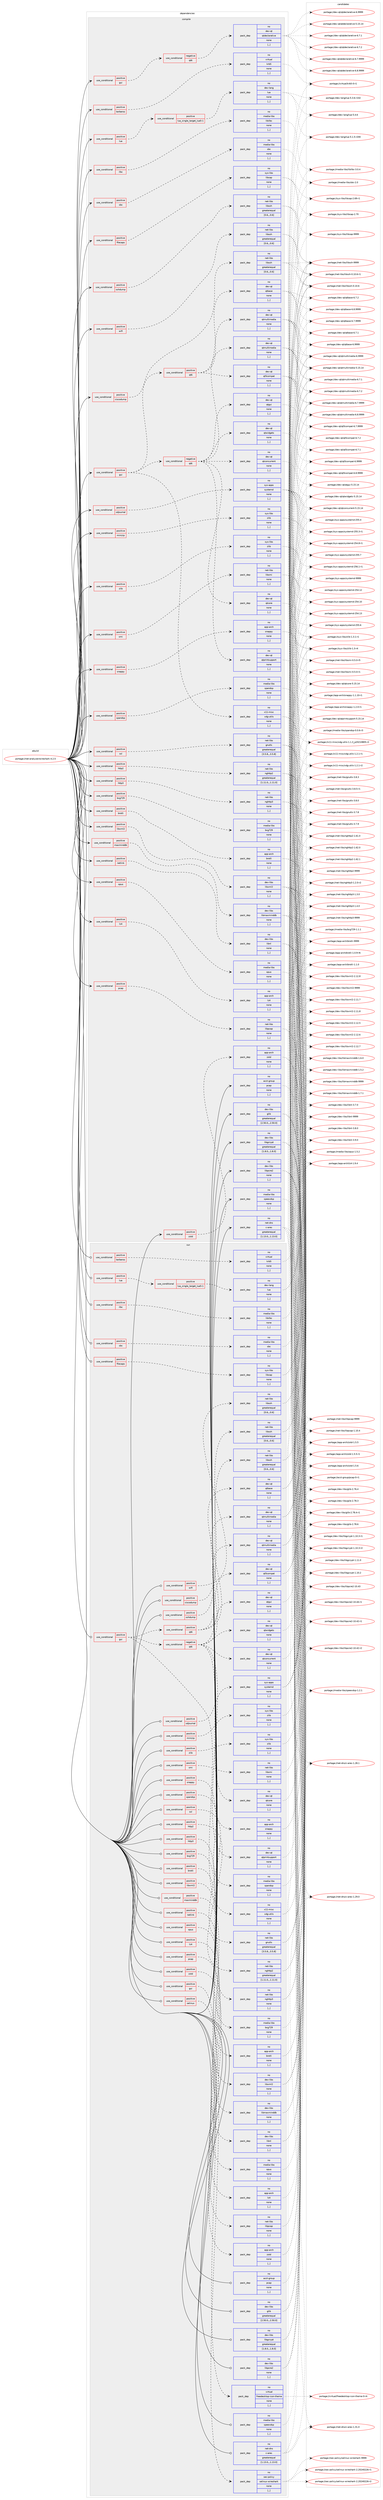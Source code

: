 digraph prolog {

# *************
# Graph options
# *************

newrank=true;
concentrate=true;
compound=true;
graph [rankdir=LR,fontname=Helvetica,fontsize=10,ranksep=1.5];#, ranksep=2.5, nodesep=0.2];
edge  [arrowhead=vee];
node  [fontname=Helvetica,fontsize=10];

# **********
# The ebuild
# **********

subgraph cluster_leftcol {
color=gray;
rank=same;
label=<<i>ebuild</i>>;
id [label="portage://net-analyzer/wireshark-4.2.5", color=red, width=4, href="../net-analyzer/wireshark-4.2.5.svg"];
}

# ****************
# The dependencies
# ****************

subgraph cluster_midcol {
color=gray;
label=<<i>dependencies</i>>;
subgraph cluster_compile {
fillcolor="#eeeeee";
style=filled;
label=<<i>compile</i>>;
subgraph cond86116 {
dependency334270 [label=<<TABLE BORDER="0" CELLBORDER="1" CELLSPACING="0" CELLPADDING="4"><TR><TD ROWSPAN="3" CELLPADDING="10">use_conditional</TD></TR><TR><TD>positive</TD></TR><TR><TD>bcg729</TD></TR></TABLE>>, shape=none, color=red];
subgraph pack245621 {
dependency334271 [label=<<TABLE BORDER="0" CELLBORDER="1" CELLSPACING="0" CELLPADDING="4" WIDTH="220"><TR><TD ROWSPAN="6" CELLPADDING="30">pack_dep</TD></TR><TR><TD WIDTH="110">no</TD></TR><TR><TD>media-libs</TD></TR><TR><TD>bcg729</TD></TR><TR><TD>none</TD></TR><TR><TD>[,,]</TD></TR></TABLE>>, shape=none, color=blue];
}
dependency334270:e -> dependency334271:w [weight=20,style="dashed",arrowhead="vee"];
}
id:e -> dependency334270:w [weight=20,style="solid",arrowhead="vee"];
subgraph cond86117 {
dependency334272 [label=<<TABLE BORDER="0" CELLBORDER="1" CELLSPACING="0" CELLPADDING="4"><TR><TD ROWSPAN="3" CELLPADDING="10">use_conditional</TD></TR><TR><TD>positive</TD></TR><TR><TD>brotli</TD></TR></TABLE>>, shape=none, color=red];
subgraph pack245622 {
dependency334273 [label=<<TABLE BORDER="0" CELLBORDER="1" CELLSPACING="0" CELLPADDING="4" WIDTH="220"><TR><TD ROWSPAN="6" CELLPADDING="30">pack_dep</TD></TR><TR><TD WIDTH="110">no</TD></TR><TR><TD>app-arch</TD></TR><TR><TD>brotli</TD></TR><TR><TD>none</TD></TR><TR><TD>[,,]</TD></TR></TABLE>>, shape=none, color=blue];
}
dependency334272:e -> dependency334273:w [weight=20,style="dashed",arrowhead="vee"];
}
id:e -> dependency334272:w [weight=20,style="solid",arrowhead="vee"];
subgraph cond86118 {
dependency334274 [label=<<TABLE BORDER="0" CELLBORDER="1" CELLSPACING="0" CELLPADDING="4"><TR><TD ROWSPAN="3" CELLPADDING="10">use_conditional</TD></TR><TR><TD>positive</TD></TR><TR><TD>ciscodump</TD></TR></TABLE>>, shape=none, color=red];
subgraph pack245623 {
dependency334275 [label=<<TABLE BORDER="0" CELLBORDER="1" CELLSPACING="0" CELLPADDING="4" WIDTH="220"><TR><TD ROWSPAN="6" CELLPADDING="30">pack_dep</TD></TR><TR><TD WIDTH="110">no</TD></TR><TR><TD>net-libs</TD></TR><TR><TD>libssh</TD></TR><TR><TD>greaterequal</TD></TR><TR><TD>[0.6,,,0.6]</TD></TR></TABLE>>, shape=none, color=blue];
}
dependency334274:e -> dependency334275:w [weight=20,style="dashed",arrowhead="vee"];
}
id:e -> dependency334274:w [weight=20,style="solid",arrowhead="vee"];
subgraph cond86119 {
dependency334276 [label=<<TABLE BORDER="0" CELLBORDER="1" CELLSPACING="0" CELLPADDING="4"><TR><TD ROWSPAN="3" CELLPADDING="10">use_conditional</TD></TR><TR><TD>positive</TD></TR><TR><TD>filecaps</TD></TR></TABLE>>, shape=none, color=red];
subgraph pack245624 {
dependency334277 [label=<<TABLE BORDER="0" CELLBORDER="1" CELLSPACING="0" CELLPADDING="4" WIDTH="220"><TR><TD ROWSPAN="6" CELLPADDING="30">pack_dep</TD></TR><TR><TD WIDTH="110">no</TD></TR><TR><TD>sys-libs</TD></TR><TR><TD>libcap</TD></TR><TR><TD>none</TD></TR><TR><TD>[,,]</TD></TR></TABLE>>, shape=none, color=blue];
}
dependency334276:e -> dependency334277:w [weight=20,style="dashed",arrowhead="vee"];
}
id:e -> dependency334276:w [weight=20,style="solid",arrowhead="vee"];
subgraph cond86120 {
dependency334278 [label=<<TABLE BORDER="0" CELLBORDER="1" CELLSPACING="0" CELLPADDING="4"><TR><TD ROWSPAN="3" CELLPADDING="10">use_conditional</TD></TR><TR><TD>positive</TD></TR><TR><TD>gui</TD></TR></TABLE>>, shape=none, color=red];
subgraph cond86121 {
dependency334279 [label=<<TABLE BORDER="0" CELLBORDER="1" CELLSPACING="0" CELLPADDING="4"><TR><TD ROWSPAN="3" CELLPADDING="10">use_conditional</TD></TR><TR><TD>negative</TD></TR><TR><TD>qt6</TD></TR></TABLE>>, shape=none, color=red];
subgraph pack245625 {
dependency334280 [label=<<TABLE BORDER="0" CELLBORDER="1" CELLSPACING="0" CELLPADDING="4" WIDTH="220"><TR><TD ROWSPAN="6" CELLPADDING="30">pack_dep</TD></TR><TR><TD WIDTH="110">no</TD></TR><TR><TD>dev-qt</TD></TR><TR><TD>qtdeclarative</TD></TR><TR><TD>none</TD></TR><TR><TD>[,,]</TD></TR></TABLE>>, shape=none, color=blue];
}
dependency334279:e -> dependency334280:w [weight=20,style="dashed",arrowhead="vee"];
}
dependency334278:e -> dependency334279:w [weight=20,style="dashed",arrowhead="vee"];
}
id:e -> dependency334278:w [weight=20,style="solid",arrowhead="vee"];
subgraph cond86122 {
dependency334281 [label=<<TABLE BORDER="0" CELLBORDER="1" CELLSPACING="0" CELLPADDING="4"><TR><TD ROWSPAN="3" CELLPADDING="10">use_conditional</TD></TR><TR><TD>positive</TD></TR><TR><TD>gui</TD></TR></TABLE>>, shape=none, color=red];
subgraph pack245626 {
dependency334282 [label=<<TABLE BORDER="0" CELLBORDER="1" CELLSPACING="0" CELLPADDING="4" WIDTH="220"><TR><TD ROWSPAN="6" CELLPADDING="30">pack_dep</TD></TR><TR><TD WIDTH="110">no</TD></TR><TR><TD>x11-misc</TD></TR><TR><TD>xdg-utils</TD></TR><TR><TD>none</TD></TR><TR><TD>[,,]</TD></TR></TABLE>>, shape=none, color=blue];
}
dependency334281:e -> dependency334282:w [weight=20,style="dashed",arrowhead="vee"];
subgraph cond86123 {
dependency334283 [label=<<TABLE BORDER="0" CELLBORDER="1" CELLSPACING="0" CELLPADDING="4"><TR><TD ROWSPAN="3" CELLPADDING="10">use_conditional</TD></TR><TR><TD>positive</TD></TR><TR><TD>qt6</TD></TR></TABLE>>, shape=none, color=red];
subgraph pack245627 {
dependency334284 [label=<<TABLE BORDER="0" CELLBORDER="1" CELLSPACING="0" CELLPADDING="4" WIDTH="220"><TR><TD ROWSPAN="6" CELLPADDING="30">pack_dep</TD></TR><TR><TD WIDTH="110">no</TD></TR><TR><TD>dev-qt</TD></TR><TR><TD>qtbase</TD></TR><TR><TD>none</TD></TR><TR><TD>[,,]</TD></TR></TABLE>>, shape=none, color=blue];
}
dependency334283:e -> dependency334284:w [weight=20,style="dashed",arrowhead="vee"];
subgraph pack245628 {
dependency334285 [label=<<TABLE BORDER="0" CELLBORDER="1" CELLSPACING="0" CELLPADDING="4" WIDTH="220"><TR><TD ROWSPAN="6" CELLPADDING="30">pack_dep</TD></TR><TR><TD WIDTH="110">no</TD></TR><TR><TD>dev-qt</TD></TR><TR><TD>qt5compat</TD></TR><TR><TD>none</TD></TR><TR><TD>[,,]</TD></TR></TABLE>>, shape=none, color=blue];
}
dependency334283:e -> dependency334285:w [weight=20,style="dashed",arrowhead="vee"];
subgraph pack245629 {
dependency334286 [label=<<TABLE BORDER="0" CELLBORDER="1" CELLSPACING="0" CELLPADDING="4" WIDTH="220"><TR><TD ROWSPAN="6" CELLPADDING="30">pack_dep</TD></TR><TR><TD WIDTH="110">no</TD></TR><TR><TD>dev-qt</TD></TR><TR><TD>qtmultimedia</TD></TR><TR><TD>none</TD></TR><TR><TD>[,,]</TD></TR></TABLE>>, shape=none, color=blue];
}
dependency334283:e -> dependency334286:w [weight=20,style="dashed",arrowhead="vee"];
}
dependency334281:e -> dependency334283:w [weight=20,style="dashed",arrowhead="vee"];
subgraph cond86124 {
dependency334287 [label=<<TABLE BORDER="0" CELLBORDER="1" CELLSPACING="0" CELLPADDING="4"><TR><TD ROWSPAN="3" CELLPADDING="10">use_conditional</TD></TR><TR><TD>negative</TD></TR><TR><TD>qt6</TD></TR></TABLE>>, shape=none, color=red];
subgraph pack245630 {
dependency334288 [label=<<TABLE BORDER="0" CELLBORDER="1" CELLSPACING="0" CELLPADDING="4" WIDTH="220"><TR><TD ROWSPAN="6" CELLPADDING="30">pack_dep</TD></TR><TR><TD WIDTH="110">no</TD></TR><TR><TD>dev-qt</TD></TR><TR><TD>qtcore</TD></TR><TR><TD>none</TD></TR><TR><TD>[,,]</TD></TR></TABLE>>, shape=none, color=blue];
}
dependency334287:e -> dependency334288:w [weight=20,style="dashed",arrowhead="vee"];
subgraph pack245631 {
dependency334289 [label=<<TABLE BORDER="0" CELLBORDER="1" CELLSPACING="0" CELLPADDING="4" WIDTH="220"><TR><TD ROWSPAN="6" CELLPADDING="30">pack_dep</TD></TR><TR><TD WIDTH="110">no</TD></TR><TR><TD>dev-qt</TD></TR><TR><TD>qtconcurrent</TD></TR><TR><TD>none</TD></TR><TR><TD>[,,]</TD></TR></TABLE>>, shape=none, color=blue];
}
dependency334287:e -> dependency334289:w [weight=20,style="dashed",arrowhead="vee"];
subgraph pack245632 {
dependency334290 [label=<<TABLE BORDER="0" CELLBORDER="1" CELLSPACING="0" CELLPADDING="4" WIDTH="220"><TR><TD ROWSPAN="6" CELLPADDING="30">pack_dep</TD></TR><TR><TD WIDTH="110">no</TD></TR><TR><TD>dev-qt</TD></TR><TR><TD>qtgui</TD></TR><TR><TD>none</TD></TR><TR><TD>[,,]</TD></TR></TABLE>>, shape=none, color=blue];
}
dependency334287:e -> dependency334290:w [weight=20,style="dashed",arrowhead="vee"];
subgraph pack245633 {
dependency334291 [label=<<TABLE BORDER="0" CELLBORDER="1" CELLSPACING="0" CELLPADDING="4" WIDTH="220"><TR><TD ROWSPAN="6" CELLPADDING="30">pack_dep</TD></TR><TR><TD WIDTH="110">no</TD></TR><TR><TD>dev-qt</TD></TR><TR><TD>qtmultimedia</TD></TR><TR><TD>none</TD></TR><TR><TD>[,,]</TD></TR></TABLE>>, shape=none, color=blue];
}
dependency334287:e -> dependency334291:w [weight=20,style="dashed",arrowhead="vee"];
subgraph pack245634 {
dependency334292 [label=<<TABLE BORDER="0" CELLBORDER="1" CELLSPACING="0" CELLPADDING="4" WIDTH="220"><TR><TD ROWSPAN="6" CELLPADDING="30">pack_dep</TD></TR><TR><TD WIDTH="110">no</TD></TR><TR><TD>dev-qt</TD></TR><TR><TD>qtprintsupport</TD></TR><TR><TD>none</TD></TR><TR><TD>[,,]</TD></TR></TABLE>>, shape=none, color=blue];
}
dependency334287:e -> dependency334292:w [weight=20,style="dashed",arrowhead="vee"];
subgraph pack245635 {
dependency334293 [label=<<TABLE BORDER="0" CELLBORDER="1" CELLSPACING="0" CELLPADDING="4" WIDTH="220"><TR><TD ROWSPAN="6" CELLPADDING="30">pack_dep</TD></TR><TR><TD WIDTH="110">no</TD></TR><TR><TD>dev-qt</TD></TR><TR><TD>qtwidgets</TD></TR><TR><TD>none</TD></TR><TR><TD>[,,]</TD></TR></TABLE>>, shape=none, color=blue];
}
dependency334287:e -> dependency334293:w [weight=20,style="dashed",arrowhead="vee"];
}
dependency334281:e -> dependency334287:w [weight=20,style="dashed",arrowhead="vee"];
}
id:e -> dependency334281:w [weight=20,style="solid",arrowhead="vee"];
subgraph cond86125 {
dependency334294 [label=<<TABLE BORDER="0" CELLBORDER="1" CELLSPACING="0" CELLPADDING="4"><TR><TD ROWSPAN="3" CELLPADDING="10">use_conditional</TD></TR><TR><TD>positive</TD></TR><TR><TD>http2</TD></TR></TABLE>>, shape=none, color=red];
subgraph pack245636 {
dependency334295 [label=<<TABLE BORDER="0" CELLBORDER="1" CELLSPACING="0" CELLPADDING="4" WIDTH="220"><TR><TD ROWSPAN="6" CELLPADDING="30">pack_dep</TD></TR><TR><TD WIDTH="110">no</TD></TR><TR><TD>net-libs</TD></TR><TR><TD>nghttp2</TD></TR><TR><TD>greaterequal</TD></TR><TR><TD>[1.11.0,,,1.11.0]</TD></TR></TABLE>>, shape=none, color=blue];
}
dependency334294:e -> dependency334295:w [weight=20,style="dashed",arrowhead="vee"];
}
id:e -> dependency334294:w [weight=20,style="solid",arrowhead="vee"];
subgraph cond86126 {
dependency334296 [label=<<TABLE BORDER="0" CELLBORDER="1" CELLSPACING="0" CELLPADDING="4"><TR><TD ROWSPAN="3" CELLPADDING="10">use_conditional</TD></TR><TR><TD>positive</TD></TR><TR><TD>http3</TD></TR></TABLE>>, shape=none, color=red];
subgraph pack245637 {
dependency334297 [label=<<TABLE BORDER="0" CELLBORDER="1" CELLSPACING="0" CELLPADDING="4" WIDTH="220"><TR><TD ROWSPAN="6" CELLPADDING="30">pack_dep</TD></TR><TR><TD WIDTH="110">no</TD></TR><TR><TD>net-libs</TD></TR><TR><TD>nghttp3</TD></TR><TR><TD>none</TD></TR><TR><TD>[,,]</TD></TR></TABLE>>, shape=none, color=blue];
}
dependency334296:e -> dependency334297:w [weight=20,style="dashed",arrowhead="vee"];
}
id:e -> dependency334296:w [weight=20,style="solid",arrowhead="vee"];
subgraph cond86127 {
dependency334298 [label=<<TABLE BORDER="0" CELLBORDER="1" CELLSPACING="0" CELLPADDING="4"><TR><TD ROWSPAN="3" CELLPADDING="10">use_conditional</TD></TR><TR><TD>positive</TD></TR><TR><TD>ilbc</TD></TR></TABLE>>, shape=none, color=red];
subgraph pack245638 {
dependency334299 [label=<<TABLE BORDER="0" CELLBORDER="1" CELLSPACING="0" CELLPADDING="4" WIDTH="220"><TR><TD ROWSPAN="6" CELLPADDING="30">pack_dep</TD></TR><TR><TD WIDTH="110">no</TD></TR><TR><TD>media-libs</TD></TR><TR><TD>libilbc</TD></TR><TR><TD>none</TD></TR><TR><TD>[,,]</TD></TR></TABLE>>, shape=none, color=blue];
}
dependency334298:e -> dependency334299:w [weight=20,style="dashed",arrowhead="vee"];
}
id:e -> dependency334298:w [weight=20,style="solid",arrowhead="vee"];
subgraph cond86128 {
dependency334300 [label=<<TABLE BORDER="0" CELLBORDER="1" CELLSPACING="0" CELLPADDING="4"><TR><TD ROWSPAN="3" CELLPADDING="10">use_conditional</TD></TR><TR><TD>positive</TD></TR><TR><TD>kerberos</TD></TR></TABLE>>, shape=none, color=red];
subgraph pack245639 {
dependency334301 [label=<<TABLE BORDER="0" CELLBORDER="1" CELLSPACING="0" CELLPADDING="4" WIDTH="220"><TR><TD ROWSPAN="6" CELLPADDING="30">pack_dep</TD></TR><TR><TD WIDTH="110">no</TD></TR><TR><TD>virtual</TD></TR><TR><TD>krb5</TD></TR><TR><TD>none</TD></TR><TR><TD>[,,]</TD></TR></TABLE>>, shape=none, color=blue];
}
dependency334300:e -> dependency334301:w [weight=20,style="dashed",arrowhead="vee"];
}
id:e -> dependency334300:w [weight=20,style="solid",arrowhead="vee"];
subgraph cond86129 {
dependency334302 [label=<<TABLE BORDER="0" CELLBORDER="1" CELLSPACING="0" CELLPADDING="4"><TR><TD ROWSPAN="3" CELLPADDING="10">use_conditional</TD></TR><TR><TD>positive</TD></TR><TR><TD>libxml2</TD></TR></TABLE>>, shape=none, color=red];
subgraph pack245640 {
dependency334303 [label=<<TABLE BORDER="0" CELLBORDER="1" CELLSPACING="0" CELLPADDING="4" WIDTH="220"><TR><TD ROWSPAN="6" CELLPADDING="30">pack_dep</TD></TR><TR><TD WIDTH="110">no</TD></TR><TR><TD>dev-libs</TD></TR><TR><TD>libxml2</TD></TR><TR><TD>none</TD></TR><TR><TD>[,,]</TD></TR></TABLE>>, shape=none, color=blue];
}
dependency334302:e -> dependency334303:w [weight=20,style="dashed",arrowhead="vee"];
}
id:e -> dependency334302:w [weight=20,style="solid",arrowhead="vee"];
subgraph cond86130 {
dependency334304 [label=<<TABLE BORDER="0" CELLBORDER="1" CELLSPACING="0" CELLPADDING="4"><TR><TD ROWSPAN="3" CELLPADDING="10">use_conditional</TD></TR><TR><TD>positive</TD></TR><TR><TD>lua</TD></TR></TABLE>>, shape=none, color=red];
subgraph cond86131 {
dependency334305 [label=<<TABLE BORDER="0" CELLBORDER="1" CELLSPACING="0" CELLPADDING="4"><TR><TD ROWSPAN="3" CELLPADDING="10">use_conditional</TD></TR><TR><TD>positive</TD></TR><TR><TD>lua_single_target_lua5-1</TD></TR></TABLE>>, shape=none, color=red];
subgraph pack245641 {
dependency334306 [label=<<TABLE BORDER="0" CELLBORDER="1" CELLSPACING="0" CELLPADDING="4" WIDTH="220"><TR><TD ROWSPAN="6" CELLPADDING="30">pack_dep</TD></TR><TR><TD WIDTH="110">no</TD></TR><TR><TD>dev-lang</TD></TR><TR><TD>lua</TD></TR><TR><TD>none</TD></TR><TR><TD>[,,]</TD></TR></TABLE>>, shape=none, color=blue];
}
dependency334305:e -> dependency334306:w [weight=20,style="dashed",arrowhead="vee"];
}
dependency334304:e -> dependency334305:w [weight=20,style="dashed",arrowhead="vee"];
}
id:e -> dependency334304:w [weight=20,style="solid",arrowhead="vee"];
subgraph cond86132 {
dependency334307 [label=<<TABLE BORDER="0" CELLBORDER="1" CELLSPACING="0" CELLPADDING="4"><TR><TD ROWSPAN="3" CELLPADDING="10">use_conditional</TD></TR><TR><TD>positive</TD></TR><TR><TD>lz4</TD></TR></TABLE>>, shape=none, color=red];
subgraph pack245642 {
dependency334308 [label=<<TABLE BORDER="0" CELLBORDER="1" CELLSPACING="0" CELLPADDING="4" WIDTH="220"><TR><TD ROWSPAN="6" CELLPADDING="30">pack_dep</TD></TR><TR><TD WIDTH="110">no</TD></TR><TR><TD>app-arch</TD></TR><TR><TD>lz4</TD></TR><TR><TD>none</TD></TR><TR><TD>[,,]</TD></TR></TABLE>>, shape=none, color=blue];
}
dependency334307:e -> dependency334308:w [weight=20,style="dashed",arrowhead="vee"];
}
id:e -> dependency334307:w [weight=20,style="solid",arrowhead="vee"];
subgraph cond86133 {
dependency334309 [label=<<TABLE BORDER="0" CELLBORDER="1" CELLSPACING="0" CELLPADDING="4"><TR><TD ROWSPAN="3" CELLPADDING="10">use_conditional</TD></TR><TR><TD>positive</TD></TR><TR><TD>maxminddb</TD></TR></TABLE>>, shape=none, color=red];
subgraph pack245643 {
dependency334310 [label=<<TABLE BORDER="0" CELLBORDER="1" CELLSPACING="0" CELLPADDING="4" WIDTH="220"><TR><TD ROWSPAN="6" CELLPADDING="30">pack_dep</TD></TR><TR><TD WIDTH="110">no</TD></TR><TR><TD>dev-libs</TD></TR><TR><TD>libmaxminddb</TD></TR><TR><TD>none</TD></TR><TR><TD>[,,]</TD></TR></TABLE>>, shape=none, color=blue];
}
dependency334309:e -> dependency334310:w [weight=20,style="dashed",arrowhead="vee"];
}
id:e -> dependency334309:w [weight=20,style="solid",arrowhead="vee"];
subgraph cond86134 {
dependency334311 [label=<<TABLE BORDER="0" CELLBORDER="1" CELLSPACING="0" CELLPADDING="4"><TR><TD ROWSPAN="3" CELLPADDING="10">use_conditional</TD></TR><TR><TD>positive</TD></TR><TR><TD>minizip</TD></TR></TABLE>>, shape=none, color=red];
subgraph pack245644 {
dependency334312 [label=<<TABLE BORDER="0" CELLBORDER="1" CELLSPACING="0" CELLPADDING="4" WIDTH="220"><TR><TD ROWSPAN="6" CELLPADDING="30">pack_dep</TD></TR><TR><TD WIDTH="110">no</TD></TR><TR><TD>sys-libs</TD></TR><TR><TD>zlib</TD></TR><TR><TD>none</TD></TR><TR><TD>[,,]</TD></TR></TABLE>>, shape=none, color=blue];
}
dependency334311:e -> dependency334312:w [weight=20,style="dashed",arrowhead="vee"];
}
id:e -> dependency334311:w [weight=20,style="solid",arrowhead="vee"];
subgraph cond86135 {
dependency334313 [label=<<TABLE BORDER="0" CELLBORDER="1" CELLSPACING="0" CELLPADDING="4"><TR><TD ROWSPAN="3" CELLPADDING="10">use_conditional</TD></TR><TR><TD>positive</TD></TR><TR><TD>netlink</TD></TR></TABLE>>, shape=none, color=red];
subgraph pack245645 {
dependency334314 [label=<<TABLE BORDER="0" CELLBORDER="1" CELLSPACING="0" CELLPADDING="4" WIDTH="220"><TR><TD ROWSPAN="6" CELLPADDING="30">pack_dep</TD></TR><TR><TD WIDTH="110">no</TD></TR><TR><TD>dev-libs</TD></TR><TR><TD>libnl</TD></TR><TR><TD>none</TD></TR><TR><TD>[,,]</TD></TR></TABLE>>, shape=none, color=blue];
}
dependency334313:e -> dependency334314:w [weight=20,style="dashed",arrowhead="vee"];
}
id:e -> dependency334313:w [weight=20,style="solid",arrowhead="vee"];
subgraph cond86136 {
dependency334315 [label=<<TABLE BORDER="0" CELLBORDER="1" CELLSPACING="0" CELLPADDING="4"><TR><TD ROWSPAN="3" CELLPADDING="10">use_conditional</TD></TR><TR><TD>positive</TD></TR><TR><TD>opus</TD></TR></TABLE>>, shape=none, color=red];
subgraph pack245646 {
dependency334316 [label=<<TABLE BORDER="0" CELLBORDER="1" CELLSPACING="0" CELLPADDING="4" WIDTH="220"><TR><TD ROWSPAN="6" CELLPADDING="30">pack_dep</TD></TR><TR><TD WIDTH="110">no</TD></TR><TR><TD>media-libs</TD></TR><TR><TD>opus</TD></TR><TR><TD>none</TD></TR><TR><TD>[,,]</TD></TR></TABLE>>, shape=none, color=blue];
}
dependency334315:e -> dependency334316:w [weight=20,style="dashed",arrowhead="vee"];
}
id:e -> dependency334315:w [weight=20,style="solid",arrowhead="vee"];
subgraph cond86137 {
dependency334317 [label=<<TABLE BORDER="0" CELLBORDER="1" CELLSPACING="0" CELLPADDING="4"><TR><TD ROWSPAN="3" CELLPADDING="10">use_conditional</TD></TR><TR><TD>positive</TD></TR><TR><TD>pcap</TD></TR></TABLE>>, shape=none, color=red];
subgraph pack245647 {
dependency334318 [label=<<TABLE BORDER="0" CELLBORDER="1" CELLSPACING="0" CELLPADDING="4" WIDTH="220"><TR><TD ROWSPAN="6" CELLPADDING="30">pack_dep</TD></TR><TR><TD WIDTH="110">no</TD></TR><TR><TD>net-libs</TD></TR><TR><TD>libpcap</TD></TR><TR><TD>none</TD></TR><TR><TD>[,,]</TD></TR></TABLE>>, shape=none, color=blue];
}
dependency334317:e -> dependency334318:w [weight=20,style="dashed",arrowhead="vee"];
}
id:e -> dependency334317:w [weight=20,style="solid",arrowhead="vee"];
subgraph cond86138 {
dependency334319 [label=<<TABLE BORDER="0" CELLBORDER="1" CELLSPACING="0" CELLPADDING="4"><TR><TD ROWSPAN="3" CELLPADDING="10">use_conditional</TD></TR><TR><TD>positive</TD></TR><TR><TD>sbc</TD></TR></TABLE>>, shape=none, color=red];
subgraph pack245648 {
dependency334320 [label=<<TABLE BORDER="0" CELLBORDER="1" CELLSPACING="0" CELLPADDING="4" WIDTH="220"><TR><TD ROWSPAN="6" CELLPADDING="30">pack_dep</TD></TR><TR><TD WIDTH="110">no</TD></TR><TR><TD>media-libs</TD></TR><TR><TD>sbc</TD></TR><TR><TD>none</TD></TR><TR><TD>[,,]</TD></TR></TABLE>>, shape=none, color=blue];
}
dependency334319:e -> dependency334320:w [weight=20,style="dashed",arrowhead="vee"];
}
id:e -> dependency334319:w [weight=20,style="solid",arrowhead="vee"];
subgraph cond86139 {
dependency334321 [label=<<TABLE BORDER="0" CELLBORDER="1" CELLSPACING="0" CELLPADDING="4"><TR><TD ROWSPAN="3" CELLPADDING="10">use_conditional</TD></TR><TR><TD>positive</TD></TR><TR><TD>sdjournal</TD></TR></TABLE>>, shape=none, color=red];
subgraph pack245649 {
dependency334322 [label=<<TABLE BORDER="0" CELLBORDER="1" CELLSPACING="0" CELLPADDING="4" WIDTH="220"><TR><TD ROWSPAN="6" CELLPADDING="30">pack_dep</TD></TR><TR><TD WIDTH="110">no</TD></TR><TR><TD>sys-apps</TD></TR><TR><TD>systemd</TD></TR><TR><TD>none</TD></TR><TR><TD>[,,]</TD></TR></TABLE>>, shape=none, color=blue];
}
dependency334321:e -> dependency334322:w [weight=20,style="dashed",arrowhead="vee"];
}
id:e -> dependency334321:w [weight=20,style="solid",arrowhead="vee"];
subgraph cond86140 {
dependency334323 [label=<<TABLE BORDER="0" CELLBORDER="1" CELLSPACING="0" CELLPADDING="4"><TR><TD ROWSPAN="3" CELLPADDING="10">use_conditional</TD></TR><TR><TD>positive</TD></TR><TR><TD>smi</TD></TR></TABLE>>, shape=none, color=red];
subgraph pack245650 {
dependency334324 [label=<<TABLE BORDER="0" CELLBORDER="1" CELLSPACING="0" CELLPADDING="4" WIDTH="220"><TR><TD ROWSPAN="6" CELLPADDING="30">pack_dep</TD></TR><TR><TD WIDTH="110">no</TD></TR><TR><TD>net-libs</TD></TR><TR><TD>libsmi</TD></TR><TR><TD>none</TD></TR><TR><TD>[,,]</TD></TR></TABLE>>, shape=none, color=blue];
}
dependency334323:e -> dependency334324:w [weight=20,style="dashed",arrowhead="vee"];
}
id:e -> dependency334323:w [weight=20,style="solid",arrowhead="vee"];
subgraph cond86141 {
dependency334325 [label=<<TABLE BORDER="0" CELLBORDER="1" CELLSPACING="0" CELLPADDING="4"><TR><TD ROWSPAN="3" CELLPADDING="10">use_conditional</TD></TR><TR><TD>positive</TD></TR><TR><TD>snappy</TD></TR></TABLE>>, shape=none, color=red];
subgraph pack245651 {
dependency334326 [label=<<TABLE BORDER="0" CELLBORDER="1" CELLSPACING="0" CELLPADDING="4" WIDTH="220"><TR><TD ROWSPAN="6" CELLPADDING="30">pack_dep</TD></TR><TR><TD WIDTH="110">no</TD></TR><TR><TD>app-arch</TD></TR><TR><TD>snappy</TD></TR><TR><TD>none</TD></TR><TR><TD>[,,]</TD></TR></TABLE>>, shape=none, color=blue];
}
dependency334325:e -> dependency334326:w [weight=20,style="dashed",arrowhead="vee"];
}
id:e -> dependency334325:w [weight=20,style="solid",arrowhead="vee"];
subgraph cond86142 {
dependency334327 [label=<<TABLE BORDER="0" CELLBORDER="1" CELLSPACING="0" CELLPADDING="4"><TR><TD ROWSPAN="3" CELLPADDING="10">use_conditional</TD></TR><TR><TD>positive</TD></TR><TR><TD>spandsp</TD></TR></TABLE>>, shape=none, color=red];
subgraph pack245652 {
dependency334328 [label=<<TABLE BORDER="0" CELLBORDER="1" CELLSPACING="0" CELLPADDING="4" WIDTH="220"><TR><TD ROWSPAN="6" CELLPADDING="30">pack_dep</TD></TR><TR><TD WIDTH="110">no</TD></TR><TR><TD>media-libs</TD></TR><TR><TD>spandsp</TD></TR><TR><TD>none</TD></TR><TR><TD>[,,]</TD></TR></TABLE>>, shape=none, color=blue];
}
dependency334327:e -> dependency334328:w [weight=20,style="dashed",arrowhead="vee"];
}
id:e -> dependency334327:w [weight=20,style="solid",arrowhead="vee"];
subgraph cond86143 {
dependency334329 [label=<<TABLE BORDER="0" CELLBORDER="1" CELLSPACING="0" CELLPADDING="4"><TR><TD ROWSPAN="3" CELLPADDING="10">use_conditional</TD></TR><TR><TD>positive</TD></TR><TR><TD>sshdump</TD></TR></TABLE>>, shape=none, color=red];
subgraph pack245653 {
dependency334330 [label=<<TABLE BORDER="0" CELLBORDER="1" CELLSPACING="0" CELLPADDING="4" WIDTH="220"><TR><TD ROWSPAN="6" CELLPADDING="30">pack_dep</TD></TR><TR><TD WIDTH="110">no</TD></TR><TR><TD>net-libs</TD></TR><TR><TD>libssh</TD></TR><TR><TD>greaterequal</TD></TR><TR><TD>[0.6,,,0.6]</TD></TR></TABLE>>, shape=none, color=blue];
}
dependency334329:e -> dependency334330:w [weight=20,style="dashed",arrowhead="vee"];
}
id:e -> dependency334329:w [weight=20,style="solid",arrowhead="vee"];
subgraph cond86144 {
dependency334331 [label=<<TABLE BORDER="0" CELLBORDER="1" CELLSPACING="0" CELLPADDING="4"><TR><TD ROWSPAN="3" CELLPADDING="10">use_conditional</TD></TR><TR><TD>positive</TD></TR><TR><TD>ssl</TD></TR></TABLE>>, shape=none, color=red];
subgraph pack245654 {
dependency334332 [label=<<TABLE BORDER="0" CELLBORDER="1" CELLSPACING="0" CELLPADDING="4" WIDTH="220"><TR><TD ROWSPAN="6" CELLPADDING="30">pack_dep</TD></TR><TR><TD WIDTH="110">no</TD></TR><TR><TD>net-libs</TD></TR><TR><TD>gnutls</TD></TR><TR><TD>greaterequal</TD></TR><TR><TD>[3.5.8,,,3.5.8]</TD></TR></TABLE>>, shape=none, color=blue];
}
dependency334331:e -> dependency334332:w [weight=20,style="dashed",arrowhead="vee"];
}
id:e -> dependency334331:w [weight=20,style="solid",arrowhead="vee"];
subgraph cond86145 {
dependency334333 [label=<<TABLE BORDER="0" CELLBORDER="1" CELLSPACING="0" CELLPADDING="4"><TR><TD ROWSPAN="3" CELLPADDING="10">use_conditional</TD></TR><TR><TD>positive</TD></TR><TR><TD>wifi</TD></TR></TABLE>>, shape=none, color=red];
subgraph pack245655 {
dependency334334 [label=<<TABLE BORDER="0" CELLBORDER="1" CELLSPACING="0" CELLPADDING="4" WIDTH="220"><TR><TD ROWSPAN="6" CELLPADDING="30">pack_dep</TD></TR><TR><TD WIDTH="110">no</TD></TR><TR><TD>net-libs</TD></TR><TR><TD>libssh</TD></TR><TR><TD>greaterequal</TD></TR><TR><TD>[0.6,,,0.6]</TD></TR></TABLE>>, shape=none, color=blue];
}
dependency334333:e -> dependency334334:w [weight=20,style="dashed",arrowhead="vee"];
}
id:e -> dependency334333:w [weight=20,style="solid",arrowhead="vee"];
subgraph cond86146 {
dependency334335 [label=<<TABLE BORDER="0" CELLBORDER="1" CELLSPACING="0" CELLPADDING="4"><TR><TD ROWSPAN="3" CELLPADDING="10">use_conditional</TD></TR><TR><TD>positive</TD></TR><TR><TD>zlib</TD></TR></TABLE>>, shape=none, color=red];
subgraph pack245656 {
dependency334336 [label=<<TABLE BORDER="0" CELLBORDER="1" CELLSPACING="0" CELLPADDING="4" WIDTH="220"><TR><TD ROWSPAN="6" CELLPADDING="30">pack_dep</TD></TR><TR><TD WIDTH="110">no</TD></TR><TR><TD>sys-libs</TD></TR><TR><TD>zlib</TD></TR><TR><TD>none</TD></TR><TR><TD>[,,]</TD></TR></TABLE>>, shape=none, color=blue];
}
dependency334335:e -> dependency334336:w [weight=20,style="dashed",arrowhead="vee"];
}
id:e -> dependency334335:w [weight=20,style="solid",arrowhead="vee"];
subgraph cond86147 {
dependency334337 [label=<<TABLE BORDER="0" CELLBORDER="1" CELLSPACING="0" CELLPADDING="4"><TR><TD ROWSPAN="3" CELLPADDING="10">use_conditional</TD></TR><TR><TD>positive</TD></TR><TR><TD>zstd</TD></TR></TABLE>>, shape=none, color=red];
subgraph pack245657 {
dependency334338 [label=<<TABLE BORDER="0" CELLBORDER="1" CELLSPACING="0" CELLPADDING="4" WIDTH="220"><TR><TD ROWSPAN="6" CELLPADDING="30">pack_dep</TD></TR><TR><TD WIDTH="110">no</TD></TR><TR><TD>app-arch</TD></TR><TR><TD>zstd</TD></TR><TR><TD>none</TD></TR><TR><TD>[,,]</TD></TR></TABLE>>, shape=none, color=blue];
}
dependency334337:e -> dependency334338:w [weight=20,style="dashed",arrowhead="vee"];
}
id:e -> dependency334337:w [weight=20,style="solid",arrowhead="vee"];
subgraph pack245658 {
dependency334339 [label=<<TABLE BORDER="0" CELLBORDER="1" CELLSPACING="0" CELLPADDING="4" WIDTH="220"><TR><TD ROWSPAN="6" CELLPADDING="30">pack_dep</TD></TR><TR><TD WIDTH="110">no</TD></TR><TR><TD>acct-group</TD></TR><TR><TD>pcap</TD></TR><TR><TD>none</TD></TR><TR><TD>[,,]</TD></TR></TABLE>>, shape=none, color=blue];
}
id:e -> dependency334339:w [weight=20,style="solid",arrowhead="vee"];
subgraph pack245659 {
dependency334340 [label=<<TABLE BORDER="0" CELLBORDER="1" CELLSPACING="0" CELLPADDING="4" WIDTH="220"><TR><TD ROWSPAN="6" CELLPADDING="30">pack_dep</TD></TR><TR><TD WIDTH="110">no</TD></TR><TR><TD>dev-libs</TD></TR><TR><TD>glib</TD></TR><TR><TD>greaterequal</TD></TR><TR><TD>[2.50.0,,,2.50.0]</TD></TR></TABLE>>, shape=none, color=blue];
}
id:e -> dependency334340:w [weight=20,style="solid",arrowhead="vee"];
subgraph pack245660 {
dependency334341 [label=<<TABLE BORDER="0" CELLBORDER="1" CELLSPACING="0" CELLPADDING="4" WIDTH="220"><TR><TD ROWSPAN="6" CELLPADDING="30">pack_dep</TD></TR><TR><TD WIDTH="110">no</TD></TR><TR><TD>dev-libs</TD></TR><TR><TD>libgcrypt</TD></TR><TR><TD>greaterequal</TD></TR><TR><TD>[1.8.0,,,1.8.0]</TD></TR></TABLE>>, shape=none, color=blue];
}
id:e -> dependency334341:w [weight=20,style="solid",arrowhead="vee"];
subgraph pack245661 {
dependency334342 [label=<<TABLE BORDER="0" CELLBORDER="1" CELLSPACING="0" CELLPADDING="4" WIDTH="220"><TR><TD ROWSPAN="6" CELLPADDING="30">pack_dep</TD></TR><TR><TD WIDTH="110">no</TD></TR><TR><TD>dev-libs</TD></TR><TR><TD>libpcre2</TD></TR><TR><TD>none</TD></TR><TR><TD>[,,]</TD></TR></TABLE>>, shape=none, color=blue];
}
id:e -> dependency334342:w [weight=20,style="solid",arrowhead="vee"];
subgraph pack245662 {
dependency334343 [label=<<TABLE BORDER="0" CELLBORDER="1" CELLSPACING="0" CELLPADDING="4" WIDTH="220"><TR><TD ROWSPAN="6" CELLPADDING="30">pack_dep</TD></TR><TR><TD WIDTH="110">no</TD></TR><TR><TD>media-libs</TD></TR><TR><TD>speexdsp</TD></TR><TR><TD>none</TD></TR><TR><TD>[,,]</TD></TR></TABLE>>, shape=none, color=blue];
}
id:e -> dependency334343:w [weight=20,style="solid",arrowhead="vee"];
subgraph pack245663 {
dependency334344 [label=<<TABLE BORDER="0" CELLBORDER="1" CELLSPACING="0" CELLPADDING="4" WIDTH="220"><TR><TD ROWSPAN="6" CELLPADDING="30">pack_dep</TD></TR><TR><TD WIDTH="110">no</TD></TR><TR><TD>net-dns</TD></TR><TR><TD>c-ares</TD></TR><TR><TD>greaterequal</TD></TR><TR><TD>[1.13.0,,,1.13.0]</TD></TR></TABLE>>, shape=none, color=blue];
}
id:e -> dependency334344:w [weight=20,style="solid",arrowhead="vee"];
}
subgraph cluster_compileandrun {
fillcolor="#eeeeee";
style=filled;
label=<<i>compile and run</i>>;
}
subgraph cluster_run {
fillcolor="#eeeeee";
style=filled;
label=<<i>run</i>>;
subgraph cond86148 {
dependency334345 [label=<<TABLE BORDER="0" CELLBORDER="1" CELLSPACING="0" CELLPADDING="4"><TR><TD ROWSPAN="3" CELLPADDING="10">use_conditional</TD></TR><TR><TD>positive</TD></TR><TR><TD>bcg729</TD></TR></TABLE>>, shape=none, color=red];
subgraph pack245664 {
dependency334346 [label=<<TABLE BORDER="0" CELLBORDER="1" CELLSPACING="0" CELLPADDING="4" WIDTH="220"><TR><TD ROWSPAN="6" CELLPADDING="30">pack_dep</TD></TR><TR><TD WIDTH="110">no</TD></TR><TR><TD>media-libs</TD></TR><TR><TD>bcg729</TD></TR><TR><TD>none</TD></TR><TR><TD>[,,]</TD></TR></TABLE>>, shape=none, color=blue];
}
dependency334345:e -> dependency334346:w [weight=20,style="dashed",arrowhead="vee"];
}
id:e -> dependency334345:w [weight=20,style="solid",arrowhead="odot"];
subgraph cond86149 {
dependency334347 [label=<<TABLE BORDER="0" CELLBORDER="1" CELLSPACING="0" CELLPADDING="4"><TR><TD ROWSPAN="3" CELLPADDING="10">use_conditional</TD></TR><TR><TD>positive</TD></TR><TR><TD>brotli</TD></TR></TABLE>>, shape=none, color=red];
subgraph pack245665 {
dependency334348 [label=<<TABLE BORDER="0" CELLBORDER="1" CELLSPACING="0" CELLPADDING="4" WIDTH="220"><TR><TD ROWSPAN="6" CELLPADDING="30">pack_dep</TD></TR><TR><TD WIDTH="110">no</TD></TR><TR><TD>app-arch</TD></TR><TR><TD>brotli</TD></TR><TR><TD>none</TD></TR><TR><TD>[,,]</TD></TR></TABLE>>, shape=none, color=blue];
}
dependency334347:e -> dependency334348:w [weight=20,style="dashed",arrowhead="vee"];
}
id:e -> dependency334347:w [weight=20,style="solid",arrowhead="odot"];
subgraph cond86150 {
dependency334349 [label=<<TABLE BORDER="0" CELLBORDER="1" CELLSPACING="0" CELLPADDING="4"><TR><TD ROWSPAN="3" CELLPADDING="10">use_conditional</TD></TR><TR><TD>positive</TD></TR><TR><TD>ciscodump</TD></TR></TABLE>>, shape=none, color=red];
subgraph pack245666 {
dependency334350 [label=<<TABLE BORDER="0" CELLBORDER="1" CELLSPACING="0" CELLPADDING="4" WIDTH="220"><TR><TD ROWSPAN="6" CELLPADDING="30">pack_dep</TD></TR><TR><TD WIDTH="110">no</TD></TR><TR><TD>net-libs</TD></TR><TR><TD>libssh</TD></TR><TR><TD>greaterequal</TD></TR><TR><TD>[0.6,,,0.6]</TD></TR></TABLE>>, shape=none, color=blue];
}
dependency334349:e -> dependency334350:w [weight=20,style="dashed",arrowhead="vee"];
}
id:e -> dependency334349:w [weight=20,style="solid",arrowhead="odot"];
subgraph cond86151 {
dependency334351 [label=<<TABLE BORDER="0" CELLBORDER="1" CELLSPACING="0" CELLPADDING="4"><TR><TD ROWSPAN="3" CELLPADDING="10">use_conditional</TD></TR><TR><TD>positive</TD></TR><TR><TD>filecaps</TD></TR></TABLE>>, shape=none, color=red];
subgraph pack245667 {
dependency334352 [label=<<TABLE BORDER="0" CELLBORDER="1" CELLSPACING="0" CELLPADDING="4" WIDTH="220"><TR><TD ROWSPAN="6" CELLPADDING="30">pack_dep</TD></TR><TR><TD WIDTH="110">no</TD></TR><TR><TD>sys-libs</TD></TR><TR><TD>libcap</TD></TR><TR><TD>none</TD></TR><TR><TD>[,,]</TD></TR></TABLE>>, shape=none, color=blue];
}
dependency334351:e -> dependency334352:w [weight=20,style="dashed",arrowhead="vee"];
}
id:e -> dependency334351:w [weight=20,style="solid",arrowhead="odot"];
subgraph cond86152 {
dependency334353 [label=<<TABLE BORDER="0" CELLBORDER="1" CELLSPACING="0" CELLPADDING="4"><TR><TD ROWSPAN="3" CELLPADDING="10">use_conditional</TD></TR><TR><TD>positive</TD></TR><TR><TD>gui</TD></TR></TABLE>>, shape=none, color=red];
subgraph pack245668 {
dependency334354 [label=<<TABLE BORDER="0" CELLBORDER="1" CELLSPACING="0" CELLPADDING="4" WIDTH="220"><TR><TD ROWSPAN="6" CELLPADDING="30">pack_dep</TD></TR><TR><TD WIDTH="110">no</TD></TR><TR><TD>virtual</TD></TR><TR><TD>freedesktop-icon-theme</TD></TR><TR><TD>none</TD></TR><TR><TD>[,,]</TD></TR></TABLE>>, shape=none, color=blue];
}
dependency334353:e -> dependency334354:w [weight=20,style="dashed",arrowhead="vee"];
}
id:e -> dependency334353:w [weight=20,style="solid",arrowhead="odot"];
subgraph cond86153 {
dependency334355 [label=<<TABLE BORDER="0" CELLBORDER="1" CELLSPACING="0" CELLPADDING="4"><TR><TD ROWSPAN="3" CELLPADDING="10">use_conditional</TD></TR><TR><TD>positive</TD></TR><TR><TD>gui</TD></TR></TABLE>>, shape=none, color=red];
subgraph pack245669 {
dependency334356 [label=<<TABLE BORDER="0" CELLBORDER="1" CELLSPACING="0" CELLPADDING="4" WIDTH="220"><TR><TD ROWSPAN="6" CELLPADDING="30">pack_dep</TD></TR><TR><TD WIDTH="110">no</TD></TR><TR><TD>x11-misc</TD></TR><TR><TD>xdg-utils</TD></TR><TR><TD>none</TD></TR><TR><TD>[,,]</TD></TR></TABLE>>, shape=none, color=blue];
}
dependency334355:e -> dependency334356:w [weight=20,style="dashed",arrowhead="vee"];
subgraph cond86154 {
dependency334357 [label=<<TABLE BORDER="0" CELLBORDER="1" CELLSPACING="0" CELLPADDING="4"><TR><TD ROWSPAN="3" CELLPADDING="10">use_conditional</TD></TR><TR><TD>positive</TD></TR><TR><TD>qt6</TD></TR></TABLE>>, shape=none, color=red];
subgraph pack245670 {
dependency334358 [label=<<TABLE BORDER="0" CELLBORDER="1" CELLSPACING="0" CELLPADDING="4" WIDTH="220"><TR><TD ROWSPAN="6" CELLPADDING="30">pack_dep</TD></TR><TR><TD WIDTH="110">no</TD></TR><TR><TD>dev-qt</TD></TR><TR><TD>qtbase</TD></TR><TR><TD>none</TD></TR><TR><TD>[,,]</TD></TR></TABLE>>, shape=none, color=blue];
}
dependency334357:e -> dependency334358:w [weight=20,style="dashed",arrowhead="vee"];
subgraph pack245671 {
dependency334359 [label=<<TABLE BORDER="0" CELLBORDER="1" CELLSPACING="0" CELLPADDING="4" WIDTH="220"><TR><TD ROWSPAN="6" CELLPADDING="30">pack_dep</TD></TR><TR><TD WIDTH="110">no</TD></TR><TR><TD>dev-qt</TD></TR><TR><TD>qt5compat</TD></TR><TR><TD>none</TD></TR><TR><TD>[,,]</TD></TR></TABLE>>, shape=none, color=blue];
}
dependency334357:e -> dependency334359:w [weight=20,style="dashed",arrowhead="vee"];
subgraph pack245672 {
dependency334360 [label=<<TABLE BORDER="0" CELLBORDER="1" CELLSPACING="0" CELLPADDING="4" WIDTH="220"><TR><TD ROWSPAN="6" CELLPADDING="30">pack_dep</TD></TR><TR><TD WIDTH="110">no</TD></TR><TR><TD>dev-qt</TD></TR><TR><TD>qtmultimedia</TD></TR><TR><TD>none</TD></TR><TR><TD>[,,]</TD></TR></TABLE>>, shape=none, color=blue];
}
dependency334357:e -> dependency334360:w [weight=20,style="dashed",arrowhead="vee"];
}
dependency334355:e -> dependency334357:w [weight=20,style="dashed",arrowhead="vee"];
subgraph cond86155 {
dependency334361 [label=<<TABLE BORDER="0" CELLBORDER="1" CELLSPACING="0" CELLPADDING="4"><TR><TD ROWSPAN="3" CELLPADDING="10">use_conditional</TD></TR><TR><TD>negative</TD></TR><TR><TD>qt6</TD></TR></TABLE>>, shape=none, color=red];
subgraph pack245673 {
dependency334362 [label=<<TABLE BORDER="0" CELLBORDER="1" CELLSPACING="0" CELLPADDING="4" WIDTH="220"><TR><TD ROWSPAN="6" CELLPADDING="30">pack_dep</TD></TR><TR><TD WIDTH="110">no</TD></TR><TR><TD>dev-qt</TD></TR><TR><TD>qtcore</TD></TR><TR><TD>none</TD></TR><TR><TD>[,,]</TD></TR></TABLE>>, shape=none, color=blue];
}
dependency334361:e -> dependency334362:w [weight=20,style="dashed",arrowhead="vee"];
subgraph pack245674 {
dependency334363 [label=<<TABLE BORDER="0" CELLBORDER="1" CELLSPACING="0" CELLPADDING="4" WIDTH="220"><TR><TD ROWSPAN="6" CELLPADDING="30">pack_dep</TD></TR><TR><TD WIDTH="110">no</TD></TR><TR><TD>dev-qt</TD></TR><TR><TD>qtconcurrent</TD></TR><TR><TD>none</TD></TR><TR><TD>[,,]</TD></TR></TABLE>>, shape=none, color=blue];
}
dependency334361:e -> dependency334363:w [weight=20,style="dashed",arrowhead="vee"];
subgraph pack245675 {
dependency334364 [label=<<TABLE BORDER="0" CELLBORDER="1" CELLSPACING="0" CELLPADDING="4" WIDTH="220"><TR><TD ROWSPAN="6" CELLPADDING="30">pack_dep</TD></TR><TR><TD WIDTH="110">no</TD></TR><TR><TD>dev-qt</TD></TR><TR><TD>qtgui</TD></TR><TR><TD>none</TD></TR><TR><TD>[,,]</TD></TR></TABLE>>, shape=none, color=blue];
}
dependency334361:e -> dependency334364:w [weight=20,style="dashed",arrowhead="vee"];
subgraph pack245676 {
dependency334365 [label=<<TABLE BORDER="0" CELLBORDER="1" CELLSPACING="0" CELLPADDING="4" WIDTH="220"><TR><TD ROWSPAN="6" CELLPADDING="30">pack_dep</TD></TR><TR><TD WIDTH="110">no</TD></TR><TR><TD>dev-qt</TD></TR><TR><TD>qtmultimedia</TD></TR><TR><TD>none</TD></TR><TR><TD>[,,]</TD></TR></TABLE>>, shape=none, color=blue];
}
dependency334361:e -> dependency334365:w [weight=20,style="dashed",arrowhead="vee"];
subgraph pack245677 {
dependency334366 [label=<<TABLE BORDER="0" CELLBORDER="1" CELLSPACING="0" CELLPADDING="4" WIDTH="220"><TR><TD ROWSPAN="6" CELLPADDING="30">pack_dep</TD></TR><TR><TD WIDTH="110">no</TD></TR><TR><TD>dev-qt</TD></TR><TR><TD>qtprintsupport</TD></TR><TR><TD>none</TD></TR><TR><TD>[,,]</TD></TR></TABLE>>, shape=none, color=blue];
}
dependency334361:e -> dependency334366:w [weight=20,style="dashed",arrowhead="vee"];
subgraph pack245678 {
dependency334367 [label=<<TABLE BORDER="0" CELLBORDER="1" CELLSPACING="0" CELLPADDING="4" WIDTH="220"><TR><TD ROWSPAN="6" CELLPADDING="30">pack_dep</TD></TR><TR><TD WIDTH="110">no</TD></TR><TR><TD>dev-qt</TD></TR><TR><TD>qtwidgets</TD></TR><TR><TD>none</TD></TR><TR><TD>[,,]</TD></TR></TABLE>>, shape=none, color=blue];
}
dependency334361:e -> dependency334367:w [weight=20,style="dashed",arrowhead="vee"];
}
dependency334355:e -> dependency334361:w [weight=20,style="dashed",arrowhead="vee"];
}
id:e -> dependency334355:w [weight=20,style="solid",arrowhead="odot"];
subgraph cond86156 {
dependency334368 [label=<<TABLE BORDER="0" CELLBORDER="1" CELLSPACING="0" CELLPADDING="4"><TR><TD ROWSPAN="3" CELLPADDING="10">use_conditional</TD></TR><TR><TD>positive</TD></TR><TR><TD>http2</TD></TR></TABLE>>, shape=none, color=red];
subgraph pack245679 {
dependency334369 [label=<<TABLE BORDER="0" CELLBORDER="1" CELLSPACING="0" CELLPADDING="4" WIDTH="220"><TR><TD ROWSPAN="6" CELLPADDING="30">pack_dep</TD></TR><TR><TD WIDTH="110">no</TD></TR><TR><TD>net-libs</TD></TR><TR><TD>nghttp2</TD></TR><TR><TD>greaterequal</TD></TR><TR><TD>[1.11.0,,,1.11.0]</TD></TR></TABLE>>, shape=none, color=blue];
}
dependency334368:e -> dependency334369:w [weight=20,style="dashed",arrowhead="vee"];
}
id:e -> dependency334368:w [weight=20,style="solid",arrowhead="odot"];
subgraph cond86157 {
dependency334370 [label=<<TABLE BORDER="0" CELLBORDER="1" CELLSPACING="0" CELLPADDING="4"><TR><TD ROWSPAN="3" CELLPADDING="10">use_conditional</TD></TR><TR><TD>positive</TD></TR><TR><TD>http3</TD></TR></TABLE>>, shape=none, color=red];
subgraph pack245680 {
dependency334371 [label=<<TABLE BORDER="0" CELLBORDER="1" CELLSPACING="0" CELLPADDING="4" WIDTH="220"><TR><TD ROWSPAN="6" CELLPADDING="30">pack_dep</TD></TR><TR><TD WIDTH="110">no</TD></TR><TR><TD>net-libs</TD></TR><TR><TD>nghttp3</TD></TR><TR><TD>none</TD></TR><TR><TD>[,,]</TD></TR></TABLE>>, shape=none, color=blue];
}
dependency334370:e -> dependency334371:w [weight=20,style="dashed",arrowhead="vee"];
}
id:e -> dependency334370:w [weight=20,style="solid",arrowhead="odot"];
subgraph cond86158 {
dependency334372 [label=<<TABLE BORDER="0" CELLBORDER="1" CELLSPACING="0" CELLPADDING="4"><TR><TD ROWSPAN="3" CELLPADDING="10">use_conditional</TD></TR><TR><TD>positive</TD></TR><TR><TD>ilbc</TD></TR></TABLE>>, shape=none, color=red];
subgraph pack245681 {
dependency334373 [label=<<TABLE BORDER="0" CELLBORDER="1" CELLSPACING="0" CELLPADDING="4" WIDTH="220"><TR><TD ROWSPAN="6" CELLPADDING="30">pack_dep</TD></TR><TR><TD WIDTH="110">no</TD></TR><TR><TD>media-libs</TD></TR><TR><TD>libilbc</TD></TR><TR><TD>none</TD></TR><TR><TD>[,,]</TD></TR></TABLE>>, shape=none, color=blue];
}
dependency334372:e -> dependency334373:w [weight=20,style="dashed",arrowhead="vee"];
}
id:e -> dependency334372:w [weight=20,style="solid",arrowhead="odot"];
subgraph cond86159 {
dependency334374 [label=<<TABLE BORDER="0" CELLBORDER="1" CELLSPACING="0" CELLPADDING="4"><TR><TD ROWSPAN="3" CELLPADDING="10">use_conditional</TD></TR><TR><TD>positive</TD></TR><TR><TD>kerberos</TD></TR></TABLE>>, shape=none, color=red];
subgraph pack245682 {
dependency334375 [label=<<TABLE BORDER="0" CELLBORDER="1" CELLSPACING="0" CELLPADDING="4" WIDTH="220"><TR><TD ROWSPAN="6" CELLPADDING="30">pack_dep</TD></TR><TR><TD WIDTH="110">no</TD></TR><TR><TD>virtual</TD></TR><TR><TD>krb5</TD></TR><TR><TD>none</TD></TR><TR><TD>[,,]</TD></TR></TABLE>>, shape=none, color=blue];
}
dependency334374:e -> dependency334375:w [weight=20,style="dashed",arrowhead="vee"];
}
id:e -> dependency334374:w [weight=20,style="solid",arrowhead="odot"];
subgraph cond86160 {
dependency334376 [label=<<TABLE BORDER="0" CELLBORDER="1" CELLSPACING="0" CELLPADDING="4"><TR><TD ROWSPAN="3" CELLPADDING="10">use_conditional</TD></TR><TR><TD>positive</TD></TR><TR><TD>libxml2</TD></TR></TABLE>>, shape=none, color=red];
subgraph pack245683 {
dependency334377 [label=<<TABLE BORDER="0" CELLBORDER="1" CELLSPACING="0" CELLPADDING="4" WIDTH="220"><TR><TD ROWSPAN="6" CELLPADDING="30">pack_dep</TD></TR><TR><TD WIDTH="110">no</TD></TR><TR><TD>dev-libs</TD></TR><TR><TD>libxml2</TD></TR><TR><TD>none</TD></TR><TR><TD>[,,]</TD></TR></TABLE>>, shape=none, color=blue];
}
dependency334376:e -> dependency334377:w [weight=20,style="dashed",arrowhead="vee"];
}
id:e -> dependency334376:w [weight=20,style="solid",arrowhead="odot"];
subgraph cond86161 {
dependency334378 [label=<<TABLE BORDER="0" CELLBORDER="1" CELLSPACING="0" CELLPADDING="4"><TR><TD ROWSPAN="3" CELLPADDING="10">use_conditional</TD></TR><TR><TD>positive</TD></TR><TR><TD>lua</TD></TR></TABLE>>, shape=none, color=red];
subgraph cond86162 {
dependency334379 [label=<<TABLE BORDER="0" CELLBORDER="1" CELLSPACING="0" CELLPADDING="4"><TR><TD ROWSPAN="3" CELLPADDING="10">use_conditional</TD></TR><TR><TD>positive</TD></TR><TR><TD>lua_single_target_lua5-1</TD></TR></TABLE>>, shape=none, color=red];
subgraph pack245684 {
dependency334380 [label=<<TABLE BORDER="0" CELLBORDER="1" CELLSPACING="0" CELLPADDING="4" WIDTH="220"><TR><TD ROWSPAN="6" CELLPADDING="30">pack_dep</TD></TR><TR><TD WIDTH="110">no</TD></TR><TR><TD>dev-lang</TD></TR><TR><TD>lua</TD></TR><TR><TD>none</TD></TR><TR><TD>[,,]</TD></TR></TABLE>>, shape=none, color=blue];
}
dependency334379:e -> dependency334380:w [weight=20,style="dashed",arrowhead="vee"];
}
dependency334378:e -> dependency334379:w [weight=20,style="dashed",arrowhead="vee"];
}
id:e -> dependency334378:w [weight=20,style="solid",arrowhead="odot"];
subgraph cond86163 {
dependency334381 [label=<<TABLE BORDER="0" CELLBORDER="1" CELLSPACING="0" CELLPADDING="4"><TR><TD ROWSPAN="3" CELLPADDING="10">use_conditional</TD></TR><TR><TD>positive</TD></TR><TR><TD>lz4</TD></TR></TABLE>>, shape=none, color=red];
subgraph pack245685 {
dependency334382 [label=<<TABLE BORDER="0" CELLBORDER="1" CELLSPACING="0" CELLPADDING="4" WIDTH="220"><TR><TD ROWSPAN="6" CELLPADDING="30">pack_dep</TD></TR><TR><TD WIDTH="110">no</TD></TR><TR><TD>app-arch</TD></TR><TR><TD>lz4</TD></TR><TR><TD>none</TD></TR><TR><TD>[,,]</TD></TR></TABLE>>, shape=none, color=blue];
}
dependency334381:e -> dependency334382:w [weight=20,style="dashed",arrowhead="vee"];
}
id:e -> dependency334381:w [weight=20,style="solid",arrowhead="odot"];
subgraph cond86164 {
dependency334383 [label=<<TABLE BORDER="0" CELLBORDER="1" CELLSPACING="0" CELLPADDING="4"><TR><TD ROWSPAN="3" CELLPADDING="10">use_conditional</TD></TR><TR><TD>positive</TD></TR><TR><TD>maxminddb</TD></TR></TABLE>>, shape=none, color=red];
subgraph pack245686 {
dependency334384 [label=<<TABLE BORDER="0" CELLBORDER="1" CELLSPACING="0" CELLPADDING="4" WIDTH="220"><TR><TD ROWSPAN="6" CELLPADDING="30">pack_dep</TD></TR><TR><TD WIDTH="110">no</TD></TR><TR><TD>dev-libs</TD></TR><TR><TD>libmaxminddb</TD></TR><TR><TD>none</TD></TR><TR><TD>[,,]</TD></TR></TABLE>>, shape=none, color=blue];
}
dependency334383:e -> dependency334384:w [weight=20,style="dashed",arrowhead="vee"];
}
id:e -> dependency334383:w [weight=20,style="solid",arrowhead="odot"];
subgraph cond86165 {
dependency334385 [label=<<TABLE BORDER="0" CELLBORDER="1" CELLSPACING="0" CELLPADDING="4"><TR><TD ROWSPAN="3" CELLPADDING="10">use_conditional</TD></TR><TR><TD>positive</TD></TR><TR><TD>minizip</TD></TR></TABLE>>, shape=none, color=red];
subgraph pack245687 {
dependency334386 [label=<<TABLE BORDER="0" CELLBORDER="1" CELLSPACING="0" CELLPADDING="4" WIDTH="220"><TR><TD ROWSPAN="6" CELLPADDING="30">pack_dep</TD></TR><TR><TD WIDTH="110">no</TD></TR><TR><TD>sys-libs</TD></TR><TR><TD>zlib</TD></TR><TR><TD>none</TD></TR><TR><TD>[,,]</TD></TR></TABLE>>, shape=none, color=blue];
}
dependency334385:e -> dependency334386:w [weight=20,style="dashed",arrowhead="vee"];
}
id:e -> dependency334385:w [weight=20,style="solid",arrowhead="odot"];
subgraph cond86166 {
dependency334387 [label=<<TABLE BORDER="0" CELLBORDER="1" CELLSPACING="0" CELLPADDING="4"><TR><TD ROWSPAN="3" CELLPADDING="10">use_conditional</TD></TR><TR><TD>positive</TD></TR><TR><TD>netlink</TD></TR></TABLE>>, shape=none, color=red];
subgraph pack245688 {
dependency334388 [label=<<TABLE BORDER="0" CELLBORDER="1" CELLSPACING="0" CELLPADDING="4" WIDTH="220"><TR><TD ROWSPAN="6" CELLPADDING="30">pack_dep</TD></TR><TR><TD WIDTH="110">no</TD></TR><TR><TD>dev-libs</TD></TR><TR><TD>libnl</TD></TR><TR><TD>none</TD></TR><TR><TD>[,,]</TD></TR></TABLE>>, shape=none, color=blue];
}
dependency334387:e -> dependency334388:w [weight=20,style="dashed",arrowhead="vee"];
}
id:e -> dependency334387:w [weight=20,style="solid",arrowhead="odot"];
subgraph cond86167 {
dependency334389 [label=<<TABLE BORDER="0" CELLBORDER="1" CELLSPACING="0" CELLPADDING="4"><TR><TD ROWSPAN="3" CELLPADDING="10">use_conditional</TD></TR><TR><TD>positive</TD></TR><TR><TD>opus</TD></TR></TABLE>>, shape=none, color=red];
subgraph pack245689 {
dependency334390 [label=<<TABLE BORDER="0" CELLBORDER="1" CELLSPACING="0" CELLPADDING="4" WIDTH="220"><TR><TD ROWSPAN="6" CELLPADDING="30">pack_dep</TD></TR><TR><TD WIDTH="110">no</TD></TR><TR><TD>media-libs</TD></TR><TR><TD>opus</TD></TR><TR><TD>none</TD></TR><TR><TD>[,,]</TD></TR></TABLE>>, shape=none, color=blue];
}
dependency334389:e -> dependency334390:w [weight=20,style="dashed",arrowhead="vee"];
}
id:e -> dependency334389:w [weight=20,style="solid",arrowhead="odot"];
subgraph cond86168 {
dependency334391 [label=<<TABLE BORDER="0" CELLBORDER="1" CELLSPACING="0" CELLPADDING="4"><TR><TD ROWSPAN="3" CELLPADDING="10">use_conditional</TD></TR><TR><TD>positive</TD></TR><TR><TD>pcap</TD></TR></TABLE>>, shape=none, color=red];
subgraph pack245690 {
dependency334392 [label=<<TABLE BORDER="0" CELLBORDER="1" CELLSPACING="0" CELLPADDING="4" WIDTH="220"><TR><TD ROWSPAN="6" CELLPADDING="30">pack_dep</TD></TR><TR><TD WIDTH="110">no</TD></TR><TR><TD>net-libs</TD></TR><TR><TD>libpcap</TD></TR><TR><TD>none</TD></TR><TR><TD>[,,]</TD></TR></TABLE>>, shape=none, color=blue];
}
dependency334391:e -> dependency334392:w [weight=20,style="dashed",arrowhead="vee"];
}
id:e -> dependency334391:w [weight=20,style="solid",arrowhead="odot"];
subgraph cond86169 {
dependency334393 [label=<<TABLE BORDER="0" CELLBORDER="1" CELLSPACING="0" CELLPADDING="4"><TR><TD ROWSPAN="3" CELLPADDING="10">use_conditional</TD></TR><TR><TD>positive</TD></TR><TR><TD>sbc</TD></TR></TABLE>>, shape=none, color=red];
subgraph pack245691 {
dependency334394 [label=<<TABLE BORDER="0" CELLBORDER="1" CELLSPACING="0" CELLPADDING="4" WIDTH="220"><TR><TD ROWSPAN="6" CELLPADDING="30">pack_dep</TD></TR><TR><TD WIDTH="110">no</TD></TR><TR><TD>media-libs</TD></TR><TR><TD>sbc</TD></TR><TR><TD>none</TD></TR><TR><TD>[,,]</TD></TR></TABLE>>, shape=none, color=blue];
}
dependency334393:e -> dependency334394:w [weight=20,style="dashed",arrowhead="vee"];
}
id:e -> dependency334393:w [weight=20,style="solid",arrowhead="odot"];
subgraph cond86170 {
dependency334395 [label=<<TABLE BORDER="0" CELLBORDER="1" CELLSPACING="0" CELLPADDING="4"><TR><TD ROWSPAN="3" CELLPADDING="10">use_conditional</TD></TR><TR><TD>positive</TD></TR><TR><TD>sdjournal</TD></TR></TABLE>>, shape=none, color=red];
subgraph pack245692 {
dependency334396 [label=<<TABLE BORDER="0" CELLBORDER="1" CELLSPACING="0" CELLPADDING="4" WIDTH="220"><TR><TD ROWSPAN="6" CELLPADDING="30">pack_dep</TD></TR><TR><TD WIDTH="110">no</TD></TR><TR><TD>sys-apps</TD></TR><TR><TD>systemd</TD></TR><TR><TD>none</TD></TR><TR><TD>[,,]</TD></TR></TABLE>>, shape=none, color=blue];
}
dependency334395:e -> dependency334396:w [weight=20,style="dashed",arrowhead="vee"];
}
id:e -> dependency334395:w [weight=20,style="solid",arrowhead="odot"];
subgraph cond86171 {
dependency334397 [label=<<TABLE BORDER="0" CELLBORDER="1" CELLSPACING="0" CELLPADDING="4"><TR><TD ROWSPAN="3" CELLPADDING="10">use_conditional</TD></TR><TR><TD>positive</TD></TR><TR><TD>selinux</TD></TR></TABLE>>, shape=none, color=red];
subgraph pack245693 {
dependency334398 [label=<<TABLE BORDER="0" CELLBORDER="1" CELLSPACING="0" CELLPADDING="4" WIDTH="220"><TR><TD ROWSPAN="6" CELLPADDING="30">pack_dep</TD></TR><TR><TD WIDTH="110">no</TD></TR><TR><TD>sec-policy</TD></TR><TR><TD>selinux-wireshark</TD></TR><TR><TD>none</TD></TR><TR><TD>[,,]</TD></TR></TABLE>>, shape=none, color=blue];
}
dependency334397:e -> dependency334398:w [weight=20,style="dashed",arrowhead="vee"];
}
id:e -> dependency334397:w [weight=20,style="solid",arrowhead="odot"];
subgraph cond86172 {
dependency334399 [label=<<TABLE BORDER="0" CELLBORDER="1" CELLSPACING="0" CELLPADDING="4"><TR><TD ROWSPAN="3" CELLPADDING="10">use_conditional</TD></TR><TR><TD>positive</TD></TR><TR><TD>smi</TD></TR></TABLE>>, shape=none, color=red];
subgraph pack245694 {
dependency334400 [label=<<TABLE BORDER="0" CELLBORDER="1" CELLSPACING="0" CELLPADDING="4" WIDTH="220"><TR><TD ROWSPAN="6" CELLPADDING="30">pack_dep</TD></TR><TR><TD WIDTH="110">no</TD></TR><TR><TD>net-libs</TD></TR><TR><TD>libsmi</TD></TR><TR><TD>none</TD></TR><TR><TD>[,,]</TD></TR></TABLE>>, shape=none, color=blue];
}
dependency334399:e -> dependency334400:w [weight=20,style="dashed",arrowhead="vee"];
}
id:e -> dependency334399:w [weight=20,style="solid",arrowhead="odot"];
subgraph cond86173 {
dependency334401 [label=<<TABLE BORDER="0" CELLBORDER="1" CELLSPACING="0" CELLPADDING="4"><TR><TD ROWSPAN="3" CELLPADDING="10">use_conditional</TD></TR><TR><TD>positive</TD></TR><TR><TD>snappy</TD></TR></TABLE>>, shape=none, color=red];
subgraph pack245695 {
dependency334402 [label=<<TABLE BORDER="0" CELLBORDER="1" CELLSPACING="0" CELLPADDING="4" WIDTH="220"><TR><TD ROWSPAN="6" CELLPADDING="30">pack_dep</TD></TR><TR><TD WIDTH="110">no</TD></TR><TR><TD>app-arch</TD></TR><TR><TD>snappy</TD></TR><TR><TD>none</TD></TR><TR><TD>[,,]</TD></TR></TABLE>>, shape=none, color=blue];
}
dependency334401:e -> dependency334402:w [weight=20,style="dashed",arrowhead="vee"];
}
id:e -> dependency334401:w [weight=20,style="solid",arrowhead="odot"];
subgraph cond86174 {
dependency334403 [label=<<TABLE BORDER="0" CELLBORDER="1" CELLSPACING="0" CELLPADDING="4"><TR><TD ROWSPAN="3" CELLPADDING="10">use_conditional</TD></TR><TR><TD>positive</TD></TR><TR><TD>spandsp</TD></TR></TABLE>>, shape=none, color=red];
subgraph pack245696 {
dependency334404 [label=<<TABLE BORDER="0" CELLBORDER="1" CELLSPACING="0" CELLPADDING="4" WIDTH="220"><TR><TD ROWSPAN="6" CELLPADDING="30">pack_dep</TD></TR><TR><TD WIDTH="110">no</TD></TR><TR><TD>media-libs</TD></TR><TR><TD>spandsp</TD></TR><TR><TD>none</TD></TR><TR><TD>[,,]</TD></TR></TABLE>>, shape=none, color=blue];
}
dependency334403:e -> dependency334404:w [weight=20,style="dashed",arrowhead="vee"];
}
id:e -> dependency334403:w [weight=20,style="solid",arrowhead="odot"];
subgraph cond86175 {
dependency334405 [label=<<TABLE BORDER="0" CELLBORDER="1" CELLSPACING="0" CELLPADDING="4"><TR><TD ROWSPAN="3" CELLPADDING="10">use_conditional</TD></TR><TR><TD>positive</TD></TR><TR><TD>sshdump</TD></TR></TABLE>>, shape=none, color=red];
subgraph pack245697 {
dependency334406 [label=<<TABLE BORDER="0" CELLBORDER="1" CELLSPACING="0" CELLPADDING="4" WIDTH="220"><TR><TD ROWSPAN="6" CELLPADDING="30">pack_dep</TD></TR><TR><TD WIDTH="110">no</TD></TR><TR><TD>net-libs</TD></TR><TR><TD>libssh</TD></TR><TR><TD>greaterequal</TD></TR><TR><TD>[0.6,,,0.6]</TD></TR></TABLE>>, shape=none, color=blue];
}
dependency334405:e -> dependency334406:w [weight=20,style="dashed",arrowhead="vee"];
}
id:e -> dependency334405:w [weight=20,style="solid",arrowhead="odot"];
subgraph cond86176 {
dependency334407 [label=<<TABLE BORDER="0" CELLBORDER="1" CELLSPACING="0" CELLPADDING="4"><TR><TD ROWSPAN="3" CELLPADDING="10">use_conditional</TD></TR><TR><TD>positive</TD></TR><TR><TD>ssl</TD></TR></TABLE>>, shape=none, color=red];
subgraph pack245698 {
dependency334408 [label=<<TABLE BORDER="0" CELLBORDER="1" CELLSPACING="0" CELLPADDING="4" WIDTH="220"><TR><TD ROWSPAN="6" CELLPADDING="30">pack_dep</TD></TR><TR><TD WIDTH="110">no</TD></TR><TR><TD>net-libs</TD></TR><TR><TD>gnutls</TD></TR><TR><TD>greaterequal</TD></TR><TR><TD>[3.5.8,,,3.5.8]</TD></TR></TABLE>>, shape=none, color=blue];
}
dependency334407:e -> dependency334408:w [weight=20,style="dashed",arrowhead="vee"];
}
id:e -> dependency334407:w [weight=20,style="solid",arrowhead="odot"];
subgraph cond86177 {
dependency334409 [label=<<TABLE BORDER="0" CELLBORDER="1" CELLSPACING="0" CELLPADDING="4"><TR><TD ROWSPAN="3" CELLPADDING="10">use_conditional</TD></TR><TR><TD>positive</TD></TR><TR><TD>wifi</TD></TR></TABLE>>, shape=none, color=red];
subgraph pack245699 {
dependency334410 [label=<<TABLE BORDER="0" CELLBORDER="1" CELLSPACING="0" CELLPADDING="4" WIDTH="220"><TR><TD ROWSPAN="6" CELLPADDING="30">pack_dep</TD></TR><TR><TD WIDTH="110">no</TD></TR><TR><TD>net-libs</TD></TR><TR><TD>libssh</TD></TR><TR><TD>greaterequal</TD></TR><TR><TD>[0.6,,,0.6]</TD></TR></TABLE>>, shape=none, color=blue];
}
dependency334409:e -> dependency334410:w [weight=20,style="dashed",arrowhead="vee"];
}
id:e -> dependency334409:w [weight=20,style="solid",arrowhead="odot"];
subgraph cond86178 {
dependency334411 [label=<<TABLE BORDER="0" CELLBORDER="1" CELLSPACING="0" CELLPADDING="4"><TR><TD ROWSPAN="3" CELLPADDING="10">use_conditional</TD></TR><TR><TD>positive</TD></TR><TR><TD>zlib</TD></TR></TABLE>>, shape=none, color=red];
subgraph pack245700 {
dependency334412 [label=<<TABLE BORDER="0" CELLBORDER="1" CELLSPACING="0" CELLPADDING="4" WIDTH="220"><TR><TD ROWSPAN="6" CELLPADDING="30">pack_dep</TD></TR><TR><TD WIDTH="110">no</TD></TR><TR><TD>sys-libs</TD></TR><TR><TD>zlib</TD></TR><TR><TD>none</TD></TR><TR><TD>[,,]</TD></TR></TABLE>>, shape=none, color=blue];
}
dependency334411:e -> dependency334412:w [weight=20,style="dashed",arrowhead="vee"];
}
id:e -> dependency334411:w [weight=20,style="solid",arrowhead="odot"];
subgraph cond86179 {
dependency334413 [label=<<TABLE BORDER="0" CELLBORDER="1" CELLSPACING="0" CELLPADDING="4"><TR><TD ROWSPAN="3" CELLPADDING="10">use_conditional</TD></TR><TR><TD>positive</TD></TR><TR><TD>zstd</TD></TR></TABLE>>, shape=none, color=red];
subgraph pack245701 {
dependency334414 [label=<<TABLE BORDER="0" CELLBORDER="1" CELLSPACING="0" CELLPADDING="4" WIDTH="220"><TR><TD ROWSPAN="6" CELLPADDING="30">pack_dep</TD></TR><TR><TD WIDTH="110">no</TD></TR><TR><TD>app-arch</TD></TR><TR><TD>zstd</TD></TR><TR><TD>none</TD></TR><TR><TD>[,,]</TD></TR></TABLE>>, shape=none, color=blue];
}
dependency334413:e -> dependency334414:w [weight=20,style="dashed",arrowhead="vee"];
}
id:e -> dependency334413:w [weight=20,style="solid",arrowhead="odot"];
subgraph pack245702 {
dependency334415 [label=<<TABLE BORDER="0" CELLBORDER="1" CELLSPACING="0" CELLPADDING="4" WIDTH="220"><TR><TD ROWSPAN="6" CELLPADDING="30">pack_dep</TD></TR><TR><TD WIDTH="110">no</TD></TR><TR><TD>acct-group</TD></TR><TR><TD>pcap</TD></TR><TR><TD>none</TD></TR><TR><TD>[,,]</TD></TR></TABLE>>, shape=none, color=blue];
}
id:e -> dependency334415:w [weight=20,style="solid",arrowhead="odot"];
subgraph pack245703 {
dependency334416 [label=<<TABLE BORDER="0" CELLBORDER="1" CELLSPACING="0" CELLPADDING="4" WIDTH="220"><TR><TD ROWSPAN="6" CELLPADDING="30">pack_dep</TD></TR><TR><TD WIDTH="110">no</TD></TR><TR><TD>dev-libs</TD></TR><TR><TD>glib</TD></TR><TR><TD>greaterequal</TD></TR><TR><TD>[2.50.0,,,2.50.0]</TD></TR></TABLE>>, shape=none, color=blue];
}
id:e -> dependency334416:w [weight=20,style="solid",arrowhead="odot"];
subgraph pack245704 {
dependency334417 [label=<<TABLE BORDER="0" CELLBORDER="1" CELLSPACING="0" CELLPADDING="4" WIDTH="220"><TR><TD ROWSPAN="6" CELLPADDING="30">pack_dep</TD></TR><TR><TD WIDTH="110">no</TD></TR><TR><TD>dev-libs</TD></TR><TR><TD>libgcrypt</TD></TR><TR><TD>greaterequal</TD></TR><TR><TD>[1.8.0,,,1.8.0]</TD></TR></TABLE>>, shape=none, color=blue];
}
id:e -> dependency334417:w [weight=20,style="solid",arrowhead="odot"];
subgraph pack245705 {
dependency334418 [label=<<TABLE BORDER="0" CELLBORDER="1" CELLSPACING="0" CELLPADDING="4" WIDTH="220"><TR><TD ROWSPAN="6" CELLPADDING="30">pack_dep</TD></TR><TR><TD WIDTH="110">no</TD></TR><TR><TD>dev-libs</TD></TR><TR><TD>libpcre2</TD></TR><TR><TD>none</TD></TR><TR><TD>[,,]</TD></TR></TABLE>>, shape=none, color=blue];
}
id:e -> dependency334418:w [weight=20,style="solid",arrowhead="odot"];
subgraph pack245706 {
dependency334419 [label=<<TABLE BORDER="0" CELLBORDER="1" CELLSPACING="0" CELLPADDING="4" WIDTH="220"><TR><TD ROWSPAN="6" CELLPADDING="30">pack_dep</TD></TR><TR><TD WIDTH="110">no</TD></TR><TR><TD>media-libs</TD></TR><TR><TD>speexdsp</TD></TR><TR><TD>none</TD></TR><TR><TD>[,,]</TD></TR></TABLE>>, shape=none, color=blue];
}
id:e -> dependency334419:w [weight=20,style="solid",arrowhead="odot"];
subgraph pack245707 {
dependency334420 [label=<<TABLE BORDER="0" CELLBORDER="1" CELLSPACING="0" CELLPADDING="4" WIDTH="220"><TR><TD ROWSPAN="6" CELLPADDING="30">pack_dep</TD></TR><TR><TD WIDTH="110">no</TD></TR><TR><TD>net-dns</TD></TR><TR><TD>c-ares</TD></TR><TR><TD>greaterequal</TD></TR><TR><TD>[1.13.0,,,1.13.0]</TD></TR></TABLE>>, shape=none, color=blue];
}
id:e -> dependency334420:w [weight=20,style="solid",arrowhead="odot"];
}
}

# **************
# The candidates
# **************

subgraph cluster_choices {
rank=same;
color=gray;
label=<<i>candidates</i>>;

subgraph choice245621 {
color=black;
nodesep=1;
choice109101100105974510810598115479899103555057454946494649 [label="portage://media-libs/bcg729-1.1.1", color=red, width=4,href="../media-libs/bcg729-1.1.1.svg"];
dependency334271:e -> choice109101100105974510810598115479899103555057454946494649:w [style=dotted,weight="100"];
}
subgraph choice245622 {
color=black;
nodesep=1;
choice9711211245971149910447981141111161081054549464846574511454 [label="portage://app-arch/brotli-1.0.9-r6", color=red, width=4,href="../app-arch/brotli-1.0.9-r6.svg"];
choice971121124597114991044798114111116108105454946494648 [label="portage://app-arch/brotli-1.1.0", color=red, width=4,href="../app-arch/brotli-1.1.0.svg"];
choice9711211245971149910447981141111161081054557575757 [label="portage://app-arch/brotli-9999", color=red, width=4,href="../app-arch/brotli-9999.svg"];
dependency334273:e -> choice9711211245971149910447981141111161081054549464846574511454:w [style=dotted,weight="100"];
dependency334273:e -> choice971121124597114991044798114111116108105454946494648:w [style=dotted,weight="100"];
dependency334273:e -> choice9711211245971149910447981141111161081054557575757:w [style=dotted,weight="100"];
}
subgraph choice245623 {
color=black;
nodesep=1;
choice1101011164510810598115471081059811511510445484649484654 [label="portage://net-libs/libssh-0.10.6", color=red, width=4,href="../net-libs/libssh-0.10.6.svg"];
choice11010111645108105981154710810598115115104454846494846544511449 [label="portage://net-libs/libssh-0.10.6-r1", color=red, width=4,href="../net-libs/libssh-0.10.6-r1.svg"];
choice110101116451081059811547108105981151151044557575757 [label="portage://net-libs/libssh-9999", color=red, width=4,href="../net-libs/libssh-9999.svg"];
dependency334275:e -> choice1101011164510810598115471081059811511510445484649484654:w [style=dotted,weight="100"];
dependency334275:e -> choice11010111645108105981154710810598115115104454846494846544511449:w [style=dotted,weight="100"];
dependency334275:e -> choice110101116451081059811547108105981151151044557575757:w [style=dotted,weight="100"];
}
subgraph choice245624 {
color=black;
nodesep=1;
choice11512111545108105981154710810598999711245504654574511449 [label="portage://sys-libs/libcap-2.69-r1", color=red, width=4,href="../sys-libs/libcap-2.69-r1.svg"];
choice1151211154510810598115471081059899971124550465548 [label="portage://sys-libs/libcap-2.70", color=red, width=4,href="../sys-libs/libcap-2.70.svg"];
choice1151211154510810598115471081059899971124557575757 [label="portage://sys-libs/libcap-9999", color=red, width=4,href="../sys-libs/libcap-9999.svg"];
dependency334277:e -> choice11512111545108105981154710810598999711245504654574511449:w [style=dotted,weight="100"];
dependency334277:e -> choice1151211154510810598115471081059899971124550465548:w [style=dotted,weight="100"];
dependency334277:e -> choice1151211154510810598115471081059899971124557575757:w [style=dotted,weight="100"];
}
subgraph choice245625 {
color=black;
nodesep=1;
choice10010111845113116471131161001019910897114971161051181014553464953464952 [label="portage://dev-qt/qtdeclarative-5.15.14", color=red, width=4,href="../dev-qt/qtdeclarative-5.15.14.svg"];
choice1001011184511311647113116100101991089711497116105118101455446554649 [label="portage://dev-qt/qtdeclarative-6.7.1", color=red, width=4,href="../dev-qt/qtdeclarative-6.7.1.svg"];
choice1001011184511311647113116100101991089711497116105118101455446554650 [label="portage://dev-qt/qtdeclarative-6.7.2", color=red, width=4,href="../dev-qt/qtdeclarative-6.7.2.svg"];
choice1001011184511311647113116100101991089711497116105118101455446554657575757 [label="portage://dev-qt/qtdeclarative-6.7.9999", color=red, width=4,href="../dev-qt/qtdeclarative-6.7.9999.svg"];
choice1001011184511311647113116100101991089711497116105118101455446564657575757 [label="portage://dev-qt/qtdeclarative-6.8.9999", color=red, width=4,href="../dev-qt/qtdeclarative-6.8.9999.svg"];
choice100101118451131164711311610010199108971149711610511810145544657575757 [label="portage://dev-qt/qtdeclarative-6.9999", color=red, width=4,href="../dev-qt/qtdeclarative-6.9999.svg"];
dependency334280:e -> choice10010111845113116471131161001019910897114971161051181014553464953464952:w [style=dotted,weight="100"];
dependency334280:e -> choice1001011184511311647113116100101991089711497116105118101455446554649:w [style=dotted,weight="100"];
dependency334280:e -> choice1001011184511311647113116100101991089711497116105118101455446554650:w [style=dotted,weight="100"];
dependency334280:e -> choice1001011184511311647113116100101991089711497116105118101455446554657575757:w [style=dotted,weight="100"];
dependency334280:e -> choice1001011184511311647113116100101991089711497116105118101455446564657575757:w [style=dotted,weight="100"];
dependency334280:e -> choice100101118451131164711311610010199108971149711610511810145544657575757:w [style=dotted,weight="100"];
}
subgraph choice245626 {
color=black;
nodesep=1;
choice1204949451091051159947120100103451171161051081154549464946519511250485049485648534511450 [label="portage://x11-misc/xdg-utils-1.1.3_p20210805-r2", color=red, width=4,href="../x11-misc/xdg-utils-1.1.3_p20210805-r2.svg"];
choice1204949451091051159947120100103451171161051081154549465046494511449 [label="portage://x11-misc/xdg-utils-1.2.1-r1", color=red, width=4,href="../x11-misc/xdg-utils-1.2.1-r1.svg"];
choice1204949451091051159947120100103451171161051081154549465046494511450 [label="portage://x11-misc/xdg-utils-1.2.1-r2", color=red, width=4,href="../x11-misc/xdg-utils-1.2.1-r2.svg"];
dependency334282:e -> choice1204949451091051159947120100103451171161051081154549464946519511250485049485648534511450:w [style=dotted,weight="100"];
dependency334282:e -> choice1204949451091051159947120100103451171161051081154549465046494511449:w [style=dotted,weight="100"];
dependency334282:e -> choice1204949451091051159947120100103451171161051081154549465046494511450:w [style=dotted,weight="100"];
}
subgraph choice245627 {
color=black;
nodesep=1;
choice10010111845113116471131169897115101455446554649 [label="portage://dev-qt/qtbase-6.7.1", color=red, width=4,href="../dev-qt/qtbase-6.7.1.svg"];
choice10010111845113116471131169897115101455446554650 [label="portage://dev-qt/qtbase-6.7.2", color=red, width=4,href="../dev-qt/qtbase-6.7.2.svg"];
choice10010111845113116471131169897115101455446554657575757 [label="portage://dev-qt/qtbase-6.7.9999", color=red, width=4,href="../dev-qt/qtbase-6.7.9999.svg"];
choice10010111845113116471131169897115101455446564657575757 [label="portage://dev-qt/qtbase-6.8.9999", color=red, width=4,href="../dev-qt/qtbase-6.8.9999.svg"];
choice1001011184511311647113116989711510145544657575757 [label="portage://dev-qt/qtbase-6.9999", color=red, width=4,href="../dev-qt/qtbase-6.9999.svg"];
dependency334284:e -> choice10010111845113116471131169897115101455446554649:w [style=dotted,weight="100"];
dependency334284:e -> choice10010111845113116471131169897115101455446554650:w [style=dotted,weight="100"];
dependency334284:e -> choice10010111845113116471131169897115101455446554657575757:w [style=dotted,weight="100"];
dependency334284:e -> choice10010111845113116471131169897115101455446564657575757:w [style=dotted,weight="100"];
dependency334284:e -> choice1001011184511311647113116989711510145544657575757:w [style=dotted,weight="100"];
}
subgraph choice245628 {
color=black;
nodesep=1;
choice1001011184511311647113116539911110911297116455446554649 [label="portage://dev-qt/qt5compat-6.7.1", color=red, width=4,href="../dev-qt/qt5compat-6.7.1.svg"];
choice1001011184511311647113116539911110911297116455446554650 [label="portage://dev-qt/qt5compat-6.7.2", color=red, width=4,href="../dev-qt/qt5compat-6.7.2.svg"];
choice1001011184511311647113116539911110911297116455446554657575757 [label="portage://dev-qt/qt5compat-6.7.9999", color=red, width=4,href="../dev-qt/qt5compat-6.7.9999.svg"];
choice1001011184511311647113116539911110911297116455446564657575757 [label="portage://dev-qt/qt5compat-6.8.9999", color=red, width=4,href="../dev-qt/qt5compat-6.8.9999.svg"];
choice100101118451131164711311653991111091129711645544657575757 [label="portage://dev-qt/qt5compat-6.9999", color=red, width=4,href="../dev-qt/qt5compat-6.9999.svg"];
dependency334285:e -> choice1001011184511311647113116539911110911297116455446554649:w [style=dotted,weight="100"];
dependency334285:e -> choice1001011184511311647113116539911110911297116455446554650:w [style=dotted,weight="100"];
dependency334285:e -> choice1001011184511311647113116539911110911297116455446554657575757:w [style=dotted,weight="100"];
dependency334285:e -> choice1001011184511311647113116539911110911297116455446564657575757:w [style=dotted,weight="100"];
dependency334285:e -> choice100101118451131164711311653991111091129711645544657575757:w [style=dotted,weight="100"];
}
subgraph choice245629 {
color=black;
nodesep=1;
choice1001011184511311647113116109117108116105109101100105974553464953464952 [label="portage://dev-qt/qtmultimedia-5.15.14", color=red, width=4,href="../dev-qt/qtmultimedia-5.15.14.svg"];
choice100101118451131164711311610911710811610510910110010597455446554649 [label="portage://dev-qt/qtmultimedia-6.7.1", color=red, width=4,href="../dev-qt/qtmultimedia-6.7.1.svg"];
choice100101118451131164711311610911710811610510910110010597455446554650 [label="portage://dev-qt/qtmultimedia-6.7.2", color=red, width=4,href="../dev-qt/qtmultimedia-6.7.2.svg"];
choice100101118451131164711311610911710811610510910110010597455446554657575757 [label="portage://dev-qt/qtmultimedia-6.7.9999", color=red, width=4,href="../dev-qt/qtmultimedia-6.7.9999.svg"];
choice100101118451131164711311610911710811610510910110010597455446564657575757 [label="portage://dev-qt/qtmultimedia-6.8.9999", color=red, width=4,href="../dev-qt/qtmultimedia-6.8.9999.svg"];
choice10010111845113116471131161091171081161051091011001059745544657575757 [label="portage://dev-qt/qtmultimedia-6.9999", color=red, width=4,href="../dev-qt/qtmultimedia-6.9999.svg"];
dependency334286:e -> choice1001011184511311647113116109117108116105109101100105974553464953464952:w [style=dotted,weight="100"];
dependency334286:e -> choice100101118451131164711311610911710811610510910110010597455446554649:w [style=dotted,weight="100"];
dependency334286:e -> choice100101118451131164711311610911710811610510910110010597455446554650:w [style=dotted,weight="100"];
dependency334286:e -> choice100101118451131164711311610911710811610510910110010597455446554657575757:w [style=dotted,weight="100"];
dependency334286:e -> choice100101118451131164711311610911710811610510910110010597455446564657575757:w [style=dotted,weight="100"];
dependency334286:e -> choice10010111845113116471131161091171081161051091011001059745544657575757:w [style=dotted,weight="100"];
}
subgraph choice245630 {
color=black;
nodesep=1;
choice1001011184511311647113116991111141014553464953464952 [label="portage://dev-qt/qtcore-5.15.14", color=red, width=4,href="../dev-qt/qtcore-5.15.14.svg"];
dependency334288:e -> choice1001011184511311647113116991111141014553464953464952:w [style=dotted,weight="100"];
}
subgraph choice245631 {
color=black;
nodesep=1;
choice100101118451131164711311699111110991171141141011101164553464953464952 [label="portage://dev-qt/qtconcurrent-5.15.14", color=red, width=4,href="../dev-qt/qtconcurrent-5.15.14.svg"];
dependency334289:e -> choice100101118451131164711311699111110991171141141011101164553464953464952:w [style=dotted,weight="100"];
}
subgraph choice245632 {
color=black;
nodesep=1;
choice10010111845113116471131161031171054553464953464952 [label="portage://dev-qt/qtgui-5.15.14", color=red, width=4,href="../dev-qt/qtgui-5.15.14.svg"];
dependency334290:e -> choice10010111845113116471131161031171054553464953464952:w [style=dotted,weight="100"];
}
subgraph choice245633 {
color=black;
nodesep=1;
choice1001011184511311647113116109117108116105109101100105974553464953464952 [label="portage://dev-qt/qtmultimedia-5.15.14", color=red, width=4,href="../dev-qt/qtmultimedia-5.15.14.svg"];
choice100101118451131164711311610911710811610510910110010597455446554649 [label="portage://dev-qt/qtmultimedia-6.7.1", color=red, width=4,href="../dev-qt/qtmultimedia-6.7.1.svg"];
choice100101118451131164711311610911710811610510910110010597455446554650 [label="portage://dev-qt/qtmultimedia-6.7.2", color=red, width=4,href="../dev-qt/qtmultimedia-6.7.2.svg"];
choice100101118451131164711311610911710811610510910110010597455446554657575757 [label="portage://dev-qt/qtmultimedia-6.7.9999", color=red, width=4,href="../dev-qt/qtmultimedia-6.7.9999.svg"];
choice100101118451131164711311610911710811610510910110010597455446564657575757 [label="portage://dev-qt/qtmultimedia-6.8.9999", color=red, width=4,href="../dev-qt/qtmultimedia-6.8.9999.svg"];
choice10010111845113116471131161091171081161051091011001059745544657575757 [label="portage://dev-qt/qtmultimedia-6.9999", color=red, width=4,href="../dev-qt/qtmultimedia-6.9999.svg"];
dependency334291:e -> choice1001011184511311647113116109117108116105109101100105974553464953464952:w [style=dotted,weight="100"];
dependency334291:e -> choice100101118451131164711311610911710811610510910110010597455446554649:w [style=dotted,weight="100"];
dependency334291:e -> choice100101118451131164711311610911710811610510910110010597455446554650:w [style=dotted,weight="100"];
dependency334291:e -> choice100101118451131164711311610911710811610510910110010597455446554657575757:w [style=dotted,weight="100"];
dependency334291:e -> choice100101118451131164711311610911710811610510910110010597455446564657575757:w [style=dotted,weight="100"];
dependency334291:e -> choice10010111845113116471131161091171081161051091011001059745544657575757:w [style=dotted,weight="100"];
}
subgraph choice245634 {
color=black;
nodesep=1;
choice10010111845113116471131161121141051101161151171121121111141164553464953464952 [label="portage://dev-qt/qtprintsupport-5.15.14", color=red, width=4,href="../dev-qt/qtprintsupport-5.15.14.svg"];
dependency334292:e -> choice10010111845113116471131161121141051101161151171121121111141164553464953464952:w [style=dotted,weight="100"];
}
subgraph choice245635 {
color=black;
nodesep=1;
choice10010111845113116471131161191051001031011161154553464953464952 [label="portage://dev-qt/qtwidgets-5.15.14", color=red, width=4,href="../dev-qt/qtwidgets-5.15.14.svg"];
dependency334293:e -> choice10010111845113116471131161191051001031011161154553464953464952:w [style=dotted,weight="100"];
}
subgraph choice245636 {
color=black;
nodesep=1;
choice1101011164510810598115471101031041161161125045494654494648 [label="portage://net-libs/nghttp2-1.61.0", color=red, width=4,href="../net-libs/nghttp2-1.61.0.svg"];
choice1101011164510810598115471101031041161161125045494654504648 [label="portage://net-libs/nghttp2-1.62.0", color=red, width=4,href="../net-libs/nghttp2-1.62.0.svg"];
choice1101011164510810598115471101031041161161125045494654504649 [label="portage://net-libs/nghttp2-1.62.1", color=red, width=4,href="../net-libs/nghttp2-1.62.1.svg"];
choice110101116451081059811547110103104116116112504557575757 [label="portage://net-libs/nghttp2-9999", color=red, width=4,href="../net-libs/nghttp2-9999.svg"];
dependency334295:e -> choice1101011164510810598115471101031041161161125045494654494648:w [style=dotted,weight="100"];
dependency334295:e -> choice1101011164510810598115471101031041161161125045494654504648:w [style=dotted,weight="100"];
dependency334295:e -> choice1101011164510810598115471101031041161161125045494654504649:w [style=dotted,weight="100"];
dependency334295:e -> choice110101116451081059811547110103104116116112504557575757:w [style=dotted,weight="100"];
}
subgraph choice245637 {
color=black;
nodesep=1;
choice110101116451081059811547110103104116116112514549465046484511450 [label="portage://net-libs/nghttp3-1.2.0-r2", color=red, width=4,href="../net-libs/nghttp3-1.2.0-r2.svg"];
choice11010111645108105981154711010310411611611251454946514648 [label="portage://net-libs/nghttp3-1.3.0", color=red, width=4,href="../net-libs/nghttp3-1.3.0.svg"];
choice11010111645108105981154711010310411611611251454946524648 [label="portage://net-libs/nghttp3-1.4.0", color=red, width=4,href="../net-libs/nghttp3-1.4.0.svg"];
choice110101116451081059811547110103104116116112514557575757 [label="portage://net-libs/nghttp3-9999", color=red, width=4,href="../net-libs/nghttp3-9999.svg"];
dependency334297:e -> choice110101116451081059811547110103104116116112514549465046484511450:w [style=dotted,weight="100"];
dependency334297:e -> choice11010111645108105981154711010310411611611251454946514648:w [style=dotted,weight="100"];
dependency334297:e -> choice11010111645108105981154711010310411611611251454946524648:w [style=dotted,weight="100"];
dependency334297:e -> choice110101116451081059811547110103104116116112514557575757:w [style=dotted,weight="100"];
}
subgraph choice245638 {
color=black;
nodesep=1;
choice10910110010597451081059811547108105981051089899455146484652 [label="portage://media-libs/libilbc-3.0.4", color=red, width=4,href="../media-libs/libilbc-3.0.4.svg"];
dependency334299:e -> choice10910110010597451081059811547108105981051089899455146484652:w [style=dotted,weight="100"];
}
subgraph choice245639 {
color=black;
nodesep=1;
choice1181051141161179710847107114985345484511449 [label="portage://virtual/krb5-0-r1", color=red, width=4,href="../virtual/krb5-0-r1.svg"];
dependency334301:e -> choice1181051141161179710847107114985345484511449:w [style=dotted,weight="100"];
}
subgraph choice245640 {
color=black;
nodesep=1;
choice100101118451081059811547108105981201091085045504649494655 [label="portage://dev-libs/libxml2-2.11.7", color=red, width=4,href="../dev-libs/libxml2-2.11.7.svg"];
choice100101118451081059811547108105981201091085045504649494656 [label="portage://dev-libs/libxml2-2.11.8", color=red, width=4,href="../dev-libs/libxml2-2.11.8.svg"];
choice100101118451081059811547108105981201091085045504649504653 [label="portage://dev-libs/libxml2-2.12.5", color=red, width=4,href="../dev-libs/libxml2-2.12.5.svg"];
choice100101118451081059811547108105981201091085045504649504654 [label="portage://dev-libs/libxml2-2.12.6", color=red, width=4,href="../dev-libs/libxml2-2.12.6.svg"];
choice100101118451081059811547108105981201091085045504649504655 [label="portage://dev-libs/libxml2-2.12.7", color=red, width=4,href="../dev-libs/libxml2-2.12.7.svg"];
choice100101118451081059811547108105981201091085045504649504656 [label="portage://dev-libs/libxml2-2.12.8", color=red, width=4,href="../dev-libs/libxml2-2.12.8.svg"];
choice10010111845108105981154710810598120109108504557575757 [label="portage://dev-libs/libxml2-9999", color=red, width=4,href="../dev-libs/libxml2-9999.svg"];
dependency334303:e -> choice100101118451081059811547108105981201091085045504649494655:w [style=dotted,weight="100"];
dependency334303:e -> choice100101118451081059811547108105981201091085045504649494656:w [style=dotted,weight="100"];
dependency334303:e -> choice100101118451081059811547108105981201091085045504649504653:w [style=dotted,weight="100"];
dependency334303:e -> choice100101118451081059811547108105981201091085045504649504654:w [style=dotted,weight="100"];
dependency334303:e -> choice100101118451081059811547108105981201091085045504649504655:w [style=dotted,weight="100"];
dependency334303:e -> choice100101118451081059811547108105981201091085045504649504656:w [style=dotted,weight="100"];
dependency334303:e -> choice10010111845108105981154710810598120109108504557575757:w [style=dotted,weight="100"];
}
subgraph choice245641 {
color=black;
nodesep=1;
choice1001011184510897110103471081179745534649465345114504848 [label="portage://dev-lang/lua-5.1.5-r200", color=red, width=4,href="../dev-lang/lua-5.1.5-r200.svg"];
choice1001011184510897110103471081179745534651465445114494850 [label="portage://dev-lang/lua-5.3.6-r102", color=red, width=4,href="../dev-lang/lua-5.3.6-r102.svg"];
choice10010111845108971101034710811797455346524654 [label="portage://dev-lang/lua-5.4.6", color=red, width=4,href="../dev-lang/lua-5.4.6.svg"];
dependency334306:e -> choice1001011184510897110103471081179745534649465345114504848:w [style=dotted,weight="100"];
dependency334306:e -> choice1001011184510897110103471081179745534651465445114494850:w [style=dotted,weight="100"];
dependency334306:e -> choice10010111845108971101034710811797455346524654:w [style=dotted,weight="100"];
}
subgraph choice245642 {
color=black;
nodesep=1;
choice971121124597114991044710812252454946574652 [label="portage://app-arch/lz4-1.9.4", color=red, width=4,href="../app-arch/lz4-1.9.4.svg"];
dependency334308:e -> choice971121124597114991044710812252454946574652:w [style=dotted,weight="100"];
}
subgraph choice245643 {
color=black;
nodesep=1;
choice100101118451081059811547108105981099712010910511010010098454946534650 [label="portage://dev-libs/libmaxminddb-1.5.2", color=red, width=4,href="../dev-libs/libmaxminddb-1.5.2.svg"];
choice100101118451081059811547108105981099712010910511010010098454946544648 [label="portage://dev-libs/libmaxminddb-1.6.0", color=red, width=4,href="../dev-libs/libmaxminddb-1.6.0.svg"];
choice100101118451081059811547108105981099712010910511010010098454946554649 [label="portage://dev-libs/libmaxminddb-1.7.1", color=red, width=4,href="../dev-libs/libmaxminddb-1.7.1.svg"];
choice1001011184510810598115471081059810997120109105110100100984557575757 [label="portage://dev-libs/libmaxminddb-9999", color=red, width=4,href="../dev-libs/libmaxminddb-9999.svg"];
dependency334310:e -> choice100101118451081059811547108105981099712010910511010010098454946534650:w [style=dotted,weight="100"];
dependency334310:e -> choice100101118451081059811547108105981099712010910511010010098454946544648:w [style=dotted,weight="100"];
dependency334310:e -> choice100101118451081059811547108105981099712010910511010010098454946554649:w [style=dotted,weight="100"];
dependency334310:e -> choice1001011184510810598115471081059810997120109105110100100984557575757:w [style=dotted,weight="100"];
}
subgraph choice245644 {
color=black;
nodesep=1;
choice11512111545108105981154712210810598454946514511452 [label="portage://sys-libs/zlib-1.3-r4", color=red, width=4,href="../sys-libs/zlib-1.3-r4.svg"];
choice115121115451081059811547122108105984549465146494511449 [label="portage://sys-libs/zlib-1.3.1-r1", color=red, width=4,href="../sys-libs/zlib-1.3.1-r1.svg"];
dependency334312:e -> choice11512111545108105981154712210810598454946514511452:w [style=dotted,weight="100"];
dependency334312:e -> choice115121115451081059811547122108105984549465146494511449:w [style=dotted,weight="100"];
}
subgraph choice245645 {
color=black;
nodesep=1;
choice10010111845108105981154710810598110108455146554648 [label="portage://dev-libs/libnl-3.7.0", color=red, width=4,href="../dev-libs/libnl-3.7.0.svg"];
choice10010111845108105981154710810598110108455146564648 [label="portage://dev-libs/libnl-3.8.0", color=red, width=4,href="../dev-libs/libnl-3.8.0.svg"];
choice10010111845108105981154710810598110108455146574648 [label="portage://dev-libs/libnl-3.9.0", color=red, width=4,href="../dev-libs/libnl-3.9.0.svg"];
choice100101118451081059811547108105981101084557575757 [label="portage://dev-libs/libnl-9999", color=red, width=4,href="../dev-libs/libnl-9999.svg"];
dependency334314:e -> choice10010111845108105981154710810598110108455146554648:w [style=dotted,weight="100"];
dependency334314:e -> choice10010111845108105981154710810598110108455146564648:w [style=dotted,weight="100"];
dependency334314:e -> choice10010111845108105981154710810598110108455146574648:w [style=dotted,weight="100"];
dependency334314:e -> choice100101118451081059811547108105981101084557575757:w [style=dotted,weight="100"];
}
subgraph choice245646 {
color=black;
nodesep=1;
choice10910110010597451081059811547111112117115454946534650 [label="portage://media-libs/opus-1.5.2", color=red, width=4,href="../media-libs/opus-1.5.2.svg"];
dependency334316:e -> choice10910110010597451081059811547111112117115454946534650:w [style=dotted,weight="100"];
}
subgraph choice245647 {
color=black;
nodesep=1;
choice11010111645108105981154710810598112999711245494649484652 [label="portage://net-libs/libpcap-1.10.4", color=red, width=4,href="../net-libs/libpcap-1.10.4.svg"];
choice1101011164510810598115471081059811299971124557575757 [label="portage://net-libs/libpcap-9999", color=red, width=4,href="../net-libs/libpcap-9999.svg"];
dependency334318:e -> choice11010111645108105981154710810598112999711245494649484652:w [style=dotted,weight="100"];
dependency334318:e -> choice1101011164510810598115471081059811299971124557575757:w [style=dotted,weight="100"];
}
subgraph choice245648 {
color=black;
nodesep=1;
choice10910110010597451081059811547115989945504648 [label="portage://media-libs/sbc-2.0", color=red, width=4,href="../media-libs/sbc-2.0.svg"];
dependency334320:e -> choice10910110010597451081059811547115989945504648:w [style=dotted,weight="100"];
}
subgraph choice245649 {
color=black;
nodesep=1;
choice11512111545971121121154711512111511610110910045505352464948 [label="portage://sys-apps/systemd-254.10", color=red, width=4,href="../sys-apps/systemd-254.10.svg"];
choice11512111545971121121154711512111511610110910045505352464950 [label="portage://sys-apps/systemd-254.12", color=red, width=4,href="../sys-apps/systemd-254.12.svg"];
choice11512111545971121121154711512111511610110910045505352464951 [label="portage://sys-apps/systemd-254.13", color=red, width=4,href="../sys-apps/systemd-254.13.svg"];
choice1151211154597112112115471151211151161011091004550535246564511449 [label="portage://sys-apps/systemd-254.8-r1", color=red, width=4,href="../sys-apps/systemd-254.8-r1.svg"];
choice1151211154597112112115471151211151161011091004550535346514511449 [label="portage://sys-apps/systemd-255.3-r1", color=red, width=4,href="../sys-apps/systemd-255.3-r1.svg"];
choice115121115459711211211547115121115116101109100455053534652 [label="portage://sys-apps/systemd-255.4", color=red, width=4,href="../sys-apps/systemd-255.4.svg"];
choice115121115459711211211547115121115116101109100455053534654 [label="portage://sys-apps/systemd-255.6", color=red, width=4,href="../sys-apps/systemd-255.6.svg"];
choice115121115459711211211547115121115116101109100455053534655 [label="portage://sys-apps/systemd-255.7", color=red, width=4,href="../sys-apps/systemd-255.7.svg"];
choice1151211154597112112115471151211151161011091004550535446494511449 [label="portage://sys-apps/systemd-256.1-r1", color=red, width=4,href="../sys-apps/systemd-256.1-r1.svg"];
choice1151211154597112112115471151211151161011091004557575757 [label="portage://sys-apps/systemd-9999", color=red, width=4,href="../sys-apps/systemd-9999.svg"];
dependency334322:e -> choice11512111545971121121154711512111511610110910045505352464948:w [style=dotted,weight="100"];
dependency334322:e -> choice11512111545971121121154711512111511610110910045505352464950:w [style=dotted,weight="100"];
dependency334322:e -> choice11512111545971121121154711512111511610110910045505352464951:w [style=dotted,weight="100"];
dependency334322:e -> choice1151211154597112112115471151211151161011091004550535246564511449:w [style=dotted,weight="100"];
dependency334322:e -> choice1151211154597112112115471151211151161011091004550535346514511449:w [style=dotted,weight="100"];
dependency334322:e -> choice115121115459711211211547115121115116101109100455053534652:w [style=dotted,weight="100"];
dependency334322:e -> choice115121115459711211211547115121115116101109100455053534654:w [style=dotted,weight="100"];
dependency334322:e -> choice115121115459711211211547115121115116101109100455053534655:w [style=dotted,weight="100"];
dependency334322:e -> choice1151211154597112112115471151211151161011091004550535446494511449:w [style=dotted,weight="100"];
dependency334322:e -> choice1151211154597112112115471151211151161011091004557575757:w [style=dotted,weight="100"];
}
subgraph choice245650 {
color=black;
nodesep=1;
choice110101116451081059811547108105981151091054548465346484511449 [label="portage://net-libs/libsmi-0.5.0-r1", color=red, width=4,href="../net-libs/libsmi-0.5.0-r1.svg"];
choice110101116451081059811547108105981151091054548465346484511453 [label="portage://net-libs/libsmi-0.5.0-r5", color=red, width=4,href="../net-libs/libsmi-0.5.0-r5.svg"];
dependency334324:e -> choice110101116451081059811547108105981151091054548465346484511449:w [style=dotted,weight="100"];
dependency334324:e -> choice110101116451081059811547108105981151091054548465346484511453:w [style=dotted,weight="100"];
}
subgraph choice245651 {
color=black;
nodesep=1;
choice971121124597114991044711511097112112121454946494649484511449 [label="portage://app-arch/snappy-1.1.10-r1", color=red, width=4,href="../app-arch/snappy-1.1.10-r1.svg"];
choice9711211245971149910447115110971121121214549465046484511449 [label="portage://app-arch/snappy-1.2.0-r1", color=red, width=4,href="../app-arch/snappy-1.2.0-r1.svg"];
dependency334326:e -> choice971121124597114991044711511097112112121454946494649484511449:w [style=dotted,weight="100"];
dependency334326:e -> choice9711211245971149910447115110971121121214549465046484511449:w [style=dotted,weight="100"];
}
subgraph choice245652 {
color=black;
nodesep=1;
choice10910110010597451081059811547115112971101001151124548464846544511451 [label="portage://media-libs/spandsp-0.0.6-r3", color=red, width=4,href="../media-libs/spandsp-0.0.6-r3.svg"];
dependency334328:e -> choice10910110010597451081059811547115112971101001151124548464846544511451:w [style=dotted,weight="100"];
}
subgraph choice245653 {
color=black;
nodesep=1;
choice1101011164510810598115471081059811511510445484649484654 [label="portage://net-libs/libssh-0.10.6", color=red, width=4,href="../net-libs/libssh-0.10.6.svg"];
choice11010111645108105981154710810598115115104454846494846544511449 [label="portage://net-libs/libssh-0.10.6-r1", color=red, width=4,href="../net-libs/libssh-0.10.6-r1.svg"];
choice110101116451081059811547108105981151151044557575757 [label="portage://net-libs/libssh-9999", color=red, width=4,href="../net-libs/libssh-9999.svg"];
dependency334330:e -> choice1101011164510810598115471081059811511510445484649484654:w [style=dotted,weight="100"];
dependency334330:e -> choice11010111645108105981154710810598115115104454846494846544511449:w [style=dotted,weight="100"];
dependency334330:e -> choice110101116451081059811547108105981151151044557575757:w [style=dotted,weight="100"];
}
subgraph choice245654 {
color=black;
nodesep=1;
choice110101116451081059811547103110117116108115455146554656 [label="portage://net-libs/gnutls-3.7.8", color=red, width=4,href="../net-libs/gnutls-3.7.8.svg"];
choice110101116451081059811547103110117116108115455146554657 [label="portage://net-libs/gnutls-3.7.9", color=red, width=4,href="../net-libs/gnutls-3.7.9.svg"];
choice110101116451081059811547103110117116108115455146564648 [label="portage://net-libs/gnutls-3.8.0", color=red, width=4,href="../net-libs/gnutls-3.8.0.svg"];
choice110101116451081059811547103110117116108115455146564651 [label="portage://net-libs/gnutls-3.8.3", color=red, width=4,href="../net-libs/gnutls-3.8.3.svg"];
choice1101011164510810598115471031101171161081154551465646534511449 [label="portage://net-libs/gnutls-3.8.5-r1", color=red, width=4,href="../net-libs/gnutls-3.8.5-r1.svg"];
dependency334332:e -> choice110101116451081059811547103110117116108115455146554656:w [style=dotted,weight="100"];
dependency334332:e -> choice110101116451081059811547103110117116108115455146554657:w [style=dotted,weight="100"];
dependency334332:e -> choice110101116451081059811547103110117116108115455146564648:w [style=dotted,weight="100"];
dependency334332:e -> choice110101116451081059811547103110117116108115455146564651:w [style=dotted,weight="100"];
dependency334332:e -> choice1101011164510810598115471031101171161081154551465646534511449:w [style=dotted,weight="100"];
}
subgraph choice245655 {
color=black;
nodesep=1;
choice1101011164510810598115471081059811511510445484649484654 [label="portage://net-libs/libssh-0.10.6", color=red, width=4,href="../net-libs/libssh-0.10.6.svg"];
choice11010111645108105981154710810598115115104454846494846544511449 [label="portage://net-libs/libssh-0.10.6-r1", color=red, width=4,href="../net-libs/libssh-0.10.6-r1.svg"];
choice110101116451081059811547108105981151151044557575757 [label="portage://net-libs/libssh-9999", color=red, width=4,href="../net-libs/libssh-9999.svg"];
dependency334334:e -> choice1101011164510810598115471081059811511510445484649484654:w [style=dotted,weight="100"];
dependency334334:e -> choice11010111645108105981154710810598115115104454846494846544511449:w [style=dotted,weight="100"];
dependency334334:e -> choice110101116451081059811547108105981151151044557575757:w [style=dotted,weight="100"];
}
subgraph choice245656 {
color=black;
nodesep=1;
choice11512111545108105981154712210810598454946514511452 [label="portage://sys-libs/zlib-1.3-r4", color=red, width=4,href="../sys-libs/zlib-1.3-r4.svg"];
choice115121115451081059811547122108105984549465146494511449 [label="portage://sys-libs/zlib-1.3.1-r1", color=red, width=4,href="../sys-libs/zlib-1.3.1-r1.svg"];
dependency334336:e -> choice11512111545108105981154712210810598454946514511452:w [style=dotted,weight="100"];
dependency334336:e -> choice115121115451081059811547122108105984549465146494511449:w [style=dotted,weight="100"];
}
subgraph choice245657 {
color=black;
nodesep=1;
choice9711211245971149910447122115116100454946534653 [label="portage://app-arch/zstd-1.5.5", color=red, width=4,href="../app-arch/zstd-1.5.5.svg"];
choice97112112459711499104471221151161004549465346534511449 [label="portage://app-arch/zstd-1.5.5-r1", color=red, width=4,href="../app-arch/zstd-1.5.5-r1.svg"];
choice9711211245971149910447122115116100454946534654 [label="portage://app-arch/zstd-1.5.6", color=red, width=4,href="../app-arch/zstd-1.5.6.svg"];
dependency334338:e -> choice9711211245971149910447122115116100454946534653:w [style=dotted,weight="100"];
dependency334338:e -> choice97112112459711499104471221151161004549465346534511449:w [style=dotted,weight="100"];
dependency334338:e -> choice9711211245971149910447122115116100454946534654:w [style=dotted,weight="100"];
}
subgraph choice245658 {
color=black;
nodesep=1;
choice9799991164510311411111711247112999711245484511449 [label="portage://acct-group/pcap-0-r1", color=red, width=4,href="../acct-group/pcap-0-r1.svg"];
dependency334339:e -> choice9799991164510311411111711247112999711245484511449:w [style=dotted,weight="100"];
}
subgraph choice245659 {
color=black;
nodesep=1;
choice1001011184510810598115471031081059845504655544652 [label="portage://dev-libs/glib-2.76.4", color=red, width=4,href="../dev-libs/glib-2.76.4.svg"];
choice1001011184510810598115471031081059845504655564651 [label="portage://dev-libs/glib-2.78.3", color=red, width=4,href="../dev-libs/glib-2.78.3.svg"];
choice10010111845108105981154710310810598455046555646524511449 [label="portage://dev-libs/glib-2.78.4-r1", color=red, width=4,href="../dev-libs/glib-2.78.4-r1.svg"];
choice1001011184510810598115471031081059845504655564654 [label="portage://dev-libs/glib-2.78.6", color=red, width=4,href="../dev-libs/glib-2.78.6.svg"];
dependency334340:e -> choice1001011184510810598115471031081059845504655544652:w [style=dotted,weight="100"];
dependency334340:e -> choice1001011184510810598115471031081059845504655564651:w [style=dotted,weight="100"];
dependency334340:e -> choice10010111845108105981154710310810598455046555646524511449:w [style=dotted,weight="100"];
dependency334340:e -> choice1001011184510810598115471031081059845504655564654:w [style=dotted,weight="100"];
}
subgraph choice245660 {
color=black;
nodesep=1;
choice100101118451081059811547108105981039911412111211645494649484650 [label="portage://dev-libs/libgcrypt-1.10.2", color=red, width=4,href="../dev-libs/libgcrypt-1.10.2.svg"];
choice1001011184510810598115471081059810399114121112116454946494846514511449 [label="portage://dev-libs/libgcrypt-1.10.3-r1", color=red, width=4,href="../dev-libs/libgcrypt-1.10.3-r1.svg"];
choice1001011184510810598115471081059810399114121112116454946494846514511450 [label="portage://dev-libs/libgcrypt-1.10.3-r2", color=red, width=4,href="../dev-libs/libgcrypt-1.10.3-r2.svg"];
choice100101118451081059811547108105981039911412111211645494649494648 [label="portage://dev-libs/libgcrypt-1.11.0", color=red, width=4,href="../dev-libs/libgcrypt-1.11.0.svg"];
dependency334341:e -> choice100101118451081059811547108105981039911412111211645494649484650:w [style=dotted,weight="100"];
dependency334341:e -> choice1001011184510810598115471081059810399114121112116454946494846514511449:w [style=dotted,weight="100"];
dependency334341:e -> choice1001011184510810598115471081059810399114121112116454946494846514511450:w [style=dotted,weight="100"];
dependency334341:e -> choice100101118451081059811547108105981039911412111211645494649494648:w [style=dotted,weight="100"];
}
subgraph choice245661 {
color=black;
nodesep=1;
choice1001011184510810598115471081059811299114101504549484652504511449 [label="portage://dev-libs/libpcre2-10.42-r1", color=red, width=4,href="../dev-libs/libpcre2-10.42-r1.svg"];
choice1001011184510810598115471081059811299114101504549484652504511450 [label="portage://dev-libs/libpcre2-10.42-r2", color=red, width=4,href="../dev-libs/libpcre2-10.42-r2.svg"];
choice100101118451081059811547108105981129911410150454948465251 [label="portage://dev-libs/libpcre2-10.43", color=red, width=4,href="../dev-libs/libpcre2-10.43.svg"];
choice1001011184510810598115471081059811299114101504549484652524511449 [label="portage://dev-libs/libpcre2-10.44-r1", color=red, width=4,href="../dev-libs/libpcre2-10.44-r1.svg"];
dependency334342:e -> choice1001011184510810598115471081059811299114101504549484652504511449:w [style=dotted,weight="100"];
dependency334342:e -> choice1001011184510810598115471081059811299114101504549484652504511450:w [style=dotted,weight="100"];
dependency334342:e -> choice100101118451081059811547108105981129911410150454948465251:w [style=dotted,weight="100"];
dependency334342:e -> choice1001011184510810598115471081059811299114101504549484652524511449:w [style=dotted,weight="100"];
}
subgraph choice245662 {
color=black;
nodesep=1;
choice10910110010597451081059811547115112101101120100115112454946504649 [label="portage://media-libs/speexdsp-1.2.1", color=red, width=4,href="../media-libs/speexdsp-1.2.1.svg"];
dependency334343:e -> choice10910110010597451081059811547115112101101120100115112454946504649:w [style=dotted,weight="100"];
}
subgraph choice245663 {
color=black;
nodesep=1;
choice110101116451001101154799459711410111545494650564649 [label="portage://net-dns/c-ares-1.28.1", color=red, width=4,href="../net-dns/c-ares-1.28.1.svg"];
choice110101116451001101154799459711410111545494650574648 [label="portage://net-dns/c-ares-1.29.0", color=red, width=4,href="../net-dns/c-ares-1.29.0.svg"];
choice110101116451001101154799459711410111545494651494648 [label="portage://net-dns/c-ares-1.31.0", color=red, width=4,href="../net-dns/c-ares-1.31.0.svg"];
dependency334344:e -> choice110101116451001101154799459711410111545494650564649:w [style=dotted,weight="100"];
dependency334344:e -> choice110101116451001101154799459711410111545494650574648:w [style=dotted,weight="100"];
dependency334344:e -> choice110101116451001101154799459711410111545494651494648:w [style=dotted,weight="100"];
}
subgraph choice245664 {
color=black;
nodesep=1;
choice109101100105974510810598115479899103555057454946494649 [label="portage://media-libs/bcg729-1.1.1", color=red, width=4,href="../media-libs/bcg729-1.1.1.svg"];
dependency334346:e -> choice109101100105974510810598115479899103555057454946494649:w [style=dotted,weight="100"];
}
subgraph choice245665 {
color=black;
nodesep=1;
choice9711211245971149910447981141111161081054549464846574511454 [label="portage://app-arch/brotli-1.0.9-r6", color=red, width=4,href="../app-arch/brotli-1.0.9-r6.svg"];
choice971121124597114991044798114111116108105454946494648 [label="portage://app-arch/brotli-1.1.0", color=red, width=4,href="../app-arch/brotli-1.1.0.svg"];
choice9711211245971149910447981141111161081054557575757 [label="portage://app-arch/brotli-9999", color=red, width=4,href="../app-arch/brotli-9999.svg"];
dependency334348:e -> choice9711211245971149910447981141111161081054549464846574511454:w [style=dotted,weight="100"];
dependency334348:e -> choice971121124597114991044798114111116108105454946494648:w [style=dotted,weight="100"];
dependency334348:e -> choice9711211245971149910447981141111161081054557575757:w [style=dotted,weight="100"];
}
subgraph choice245666 {
color=black;
nodesep=1;
choice1101011164510810598115471081059811511510445484649484654 [label="portage://net-libs/libssh-0.10.6", color=red, width=4,href="../net-libs/libssh-0.10.6.svg"];
choice11010111645108105981154710810598115115104454846494846544511449 [label="portage://net-libs/libssh-0.10.6-r1", color=red, width=4,href="../net-libs/libssh-0.10.6-r1.svg"];
choice110101116451081059811547108105981151151044557575757 [label="portage://net-libs/libssh-9999", color=red, width=4,href="../net-libs/libssh-9999.svg"];
dependency334350:e -> choice1101011164510810598115471081059811511510445484649484654:w [style=dotted,weight="100"];
dependency334350:e -> choice11010111645108105981154710810598115115104454846494846544511449:w [style=dotted,weight="100"];
dependency334350:e -> choice110101116451081059811547108105981151151044557575757:w [style=dotted,weight="100"];
}
subgraph choice245667 {
color=black;
nodesep=1;
choice11512111545108105981154710810598999711245504654574511449 [label="portage://sys-libs/libcap-2.69-r1", color=red, width=4,href="../sys-libs/libcap-2.69-r1.svg"];
choice1151211154510810598115471081059899971124550465548 [label="portage://sys-libs/libcap-2.70", color=red, width=4,href="../sys-libs/libcap-2.70.svg"];
choice1151211154510810598115471081059899971124557575757 [label="portage://sys-libs/libcap-9999", color=red, width=4,href="../sys-libs/libcap-9999.svg"];
dependency334352:e -> choice11512111545108105981154710810598999711245504654574511449:w [style=dotted,weight="100"];
dependency334352:e -> choice1151211154510810598115471081059899971124550465548:w [style=dotted,weight="100"];
dependency334352:e -> choice1151211154510810598115471081059899971124557575757:w [style=dotted,weight="100"];
}
subgraph choice245668 {
color=black;
nodesep=1;
choice118105114116117971084710211410110110010111510711611111245105991111104511610410110910145484511452 [label="portage://virtual/freedesktop-icon-theme-0-r4", color=red, width=4,href="../virtual/freedesktop-icon-theme-0-r4.svg"];
dependency334354:e -> choice118105114116117971084710211410110110010111510711611111245105991111104511610410110910145484511452:w [style=dotted,weight="100"];
}
subgraph choice245669 {
color=black;
nodesep=1;
choice1204949451091051159947120100103451171161051081154549464946519511250485049485648534511450 [label="portage://x11-misc/xdg-utils-1.1.3_p20210805-r2", color=red, width=4,href="../x11-misc/xdg-utils-1.1.3_p20210805-r2.svg"];
choice1204949451091051159947120100103451171161051081154549465046494511449 [label="portage://x11-misc/xdg-utils-1.2.1-r1", color=red, width=4,href="../x11-misc/xdg-utils-1.2.1-r1.svg"];
choice1204949451091051159947120100103451171161051081154549465046494511450 [label="portage://x11-misc/xdg-utils-1.2.1-r2", color=red, width=4,href="../x11-misc/xdg-utils-1.2.1-r2.svg"];
dependency334356:e -> choice1204949451091051159947120100103451171161051081154549464946519511250485049485648534511450:w [style=dotted,weight="100"];
dependency334356:e -> choice1204949451091051159947120100103451171161051081154549465046494511449:w [style=dotted,weight="100"];
dependency334356:e -> choice1204949451091051159947120100103451171161051081154549465046494511450:w [style=dotted,weight="100"];
}
subgraph choice245670 {
color=black;
nodesep=1;
choice10010111845113116471131169897115101455446554649 [label="portage://dev-qt/qtbase-6.7.1", color=red, width=4,href="../dev-qt/qtbase-6.7.1.svg"];
choice10010111845113116471131169897115101455446554650 [label="portage://dev-qt/qtbase-6.7.2", color=red, width=4,href="../dev-qt/qtbase-6.7.2.svg"];
choice10010111845113116471131169897115101455446554657575757 [label="portage://dev-qt/qtbase-6.7.9999", color=red, width=4,href="../dev-qt/qtbase-6.7.9999.svg"];
choice10010111845113116471131169897115101455446564657575757 [label="portage://dev-qt/qtbase-6.8.9999", color=red, width=4,href="../dev-qt/qtbase-6.8.9999.svg"];
choice1001011184511311647113116989711510145544657575757 [label="portage://dev-qt/qtbase-6.9999", color=red, width=4,href="../dev-qt/qtbase-6.9999.svg"];
dependency334358:e -> choice10010111845113116471131169897115101455446554649:w [style=dotted,weight="100"];
dependency334358:e -> choice10010111845113116471131169897115101455446554650:w [style=dotted,weight="100"];
dependency334358:e -> choice10010111845113116471131169897115101455446554657575757:w [style=dotted,weight="100"];
dependency334358:e -> choice10010111845113116471131169897115101455446564657575757:w [style=dotted,weight="100"];
dependency334358:e -> choice1001011184511311647113116989711510145544657575757:w [style=dotted,weight="100"];
}
subgraph choice245671 {
color=black;
nodesep=1;
choice1001011184511311647113116539911110911297116455446554649 [label="portage://dev-qt/qt5compat-6.7.1", color=red, width=4,href="../dev-qt/qt5compat-6.7.1.svg"];
choice1001011184511311647113116539911110911297116455446554650 [label="portage://dev-qt/qt5compat-6.7.2", color=red, width=4,href="../dev-qt/qt5compat-6.7.2.svg"];
choice1001011184511311647113116539911110911297116455446554657575757 [label="portage://dev-qt/qt5compat-6.7.9999", color=red, width=4,href="../dev-qt/qt5compat-6.7.9999.svg"];
choice1001011184511311647113116539911110911297116455446564657575757 [label="portage://dev-qt/qt5compat-6.8.9999", color=red, width=4,href="../dev-qt/qt5compat-6.8.9999.svg"];
choice100101118451131164711311653991111091129711645544657575757 [label="portage://dev-qt/qt5compat-6.9999", color=red, width=4,href="../dev-qt/qt5compat-6.9999.svg"];
dependency334359:e -> choice1001011184511311647113116539911110911297116455446554649:w [style=dotted,weight="100"];
dependency334359:e -> choice1001011184511311647113116539911110911297116455446554650:w [style=dotted,weight="100"];
dependency334359:e -> choice1001011184511311647113116539911110911297116455446554657575757:w [style=dotted,weight="100"];
dependency334359:e -> choice1001011184511311647113116539911110911297116455446564657575757:w [style=dotted,weight="100"];
dependency334359:e -> choice100101118451131164711311653991111091129711645544657575757:w [style=dotted,weight="100"];
}
subgraph choice245672 {
color=black;
nodesep=1;
choice1001011184511311647113116109117108116105109101100105974553464953464952 [label="portage://dev-qt/qtmultimedia-5.15.14", color=red, width=4,href="../dev-qt/qtmultimedia-5.15.14.svg"];
choice100101118451131164711311610911710811610510910110010597455446554649 [label="portage://dev-qt/qtmultimedia-6.7.1", color=red, width=4,href="../dev-qt/qtmultimedia-6.7.1.svg"];
choice100101118451131164711311610911710811610510910110010597455446554650 [label="portage://dev-qt/qtmultimedia-6.7.2", color=red, width=4,href="../dev-qt/qtmultimedia-6.7.2.svg"];
choice100101118451131164711311610911710811610510910110010597455446554657575757 [label="portage://dev-qt/qtmultimedia-6.7.9999", color=red, width=4,href="../dev-qt/qtmultimedia-6.7.9999.svg"];
choice100101118451131164711311610911710811610510910110010597455446564657575757 [label="portage://dev-qt/qtmultimedia-6.8.9999", color=red, width=4,href="../dev-qt/qtmultimedia-6.8.9999.svg"];
choice10010111845113116471131161091171081161051091011001059745544657575757 [label="portage://dev-qt/qtmultimedia-6.9999", color=red, width=4,href="../dev-qt/qtmultimedia-6.9999.svg"];
dependency334360:e -> choice1001011184511311647113116109117108116105109101100105974553464953464952:w [style=dotted,weight="100"];
dependency334360:e -> choice100101118451131164711311610911710811610510910110010597455446554649:w [style=dotted,weight="100"];
dependency334360:e -> choice100101118451131164711311610911710811610510910110010597455446554650:w [style=dotted,weight="100"];
dependency334360:e -> choice100101118451131164711311610911710811610510910110010597455446554657575757:w [style=dotted,weight="100"];
dependency334360:e -> choice100101118451131164711311610911710811610510910110010597455446564657575757:w [style=dotted,weight="100"];
dependency334360:e -> choice10010111845113116471131161091171081161051091011001059745544657575757:w [style=dotted,weight="100"];
}
subgraph choice245673 {
color=black;
nodesep=1;
choice1001011184511311647113116991111141014553464953464952 [label="portage://dev-qt/qtcore-5.15.14", color=red, width=4,href="../dev-qt/qtcore-5.15.14.svg"];
dependency334362:e -> choice1001011184511311647113116991111141014553464953464952:w [style=dotted,weight="100"];
}
subgraph choice245674 {
color=black;
nodesep=1;
choice100101118451131164711311699111110991171141141011101164553464953464952 [label="portage://dev-qt/qtconcurrent-5.15.14", color=red, width=4,href="../dev-qt/qtconcurrent-5.15.14.svg"];
dependency334363:e -> choice100101118451131164711311699111110991171141141011101164553464953464952:w [style=dotted,weight="100"];
}
subgraph choice245675 {
color=black;
nodesep=1;
choice10010111845113116471131161031171054553464953464952 [label="portage://dev-qt/qtgui-5.15.14", color=red, width=4,href="../dev-qt/qtgui-5.15.14.svg"];
dependency334364:e -> choice10010111845113116471131161031171054553464953464952:w [style=dotted,weight="100"];
}
subgraph choice245676 {
color=black;
nodesep=1;
choice1001011184511311647113116109117108116105109101100105974553464953464952 [label="portage://dev-qt/qtmultimedia-5.15.14", color=red, width=4,href="../dev-qt/qtmultimedia-5.15.14.svg"];
choice100101118451131164711311610911710811610510910110010597455446554649 [label="portage://dev-qt/qtmultimedia-6.7.1", color=red, width=4,href="../dev-qt/qtmultimedia-6.7.1.svg"];
choice100101118451131164711311610911710811610510910110010597455446554650 [label="portage://dev-qt/qtmultimedia-6.7.2", color=red, width=4,href="../dev-qt/qtmultimedia-6.7.2.svg"];
choice100101118451131164711311610911710811610510910110010597455446554657575757 [label="portage://dev-qt/qtmultimedia-6.7.9999", color=red, width=4,href="../dev-qt/qtmultimedia-6.7.9999.svg"];
choice100101118451131164711311610911710811610510910110010597455446564657575757 [label="portage://dev-qt/qtmultimedia-6.8.9999", color=red, width=4,href="../dev-qt/qtmultimedia-6.8.9999.svg"];
choice10010111845113116471131161091171081161051091011001059745544657575757 [label="portage://dev-qt/qtmultimedia-6.9999", color=red, width=4,href="../dev-qt/qtmultimedia-6.9999.svg"];
dependency334365:e -> choice1001011184511311647113116109117108116105109101100105974553464953464952:w [style=dotted,weight="100"];
dependency334365:e -> choice100101118451131164711311610911710811610510910110010597455446554649:w [style=dotted,weight="100"];
dependency334365:e -> choice100101118451131164711311610911710811610510910110010597455446554650:w [style=dotted,weight="100"];
dependency334365:e -> choice100101118451131164711311610911710811610510910110010597455446554657575757:w [style=dotted,weight="100"];
dependency334365:e -> choice100101118451131164711311610911710811610510910110010597455446564657575757:w [style=dotted,weight="100"];
dependency334365:e -> choice10010111845113116471131161091171081161051091011001059745544657575757:w [style=dotted,weight="100"];
}
subgraph choice245677 {
color=black;
nodesep=1;
choice10010111845113116471131161121141051101161151171121121111141164553464953464952 [label="portage://dev-qt/qtprintsupport-5.15.14", color=red, width=4,href="../dev-qt/qtprintsupport-5.15.14.svg"];
dependency334366:e -> choice10010111845113116471131161121141051101161151171121121111141164553464953464952:w [style=dotted,weight="100"];
}
subgraph choice245678 {
color=black;
nodesep=1;
choice10010111845113116471131161191051001031011161154553464953464952 [label="portage://dev-qt/qtwidgets-5.15.14", color=red, width=4,href="../dev-qt/qtwidgets-5.15.14.svg"];
dependency334367:e -> choice10010111845113116471131161191051001031011161154553464953464952:w [style=dotted,weight="100"];
}
subgraph choice245679 {
color=black;
nodesep=1;
choice1101011164510810598115471101031041161161125045494654494648 [label="portage://net-libs/nghttp2-1.61.0", color=red, width=4,href="../net-libs/nghttp2-1.61.0.svg"];
choice1101011164510810598115471101031041161161125045494654504648 [label="portage://net-libs/nghttp2-1.62.0", color=red, width=4,href="../net-libs/nghttp2-1.62.0.svg"];
choice1101011164510810598115471101031041161161125045494654504649 [label="portage://net-libs/nghttp2-1.62.1", color=red, width=4,href="../net-libs/nghttp2-1.62.1.svg"];
choice110101116451081059811547110103104116116112504557575757 [label="portage://net-libs/nghttp2-9999", color=red, width=4,href="../net-libs/nghttp2-9999.svg"];
dependency334369:e -> choice1101011164510810598115471101031041161161125045494654494648:w [style=dotted,weight="100"];
dependency334369:e -> choice1101011164510810598115471101031041161161125045494654504648:w [style=dotted,weight="100"];
dependency334369:e -> choice1101011164510810598115471101031041161161125045494654504649:w [style=dotted,weight="100"];
dependency334369:e -> choice110101116451081059811547110103104116116112504557575757:w [style=dotted,weight="100"];
}
subgraph choice245680 {
color=black;
nodesep=1;
choice110101116451081059811547110103104116116112514549465046484511450 [label="portage://net-libs/nghttp3-1.2.0-r2", color=red, width=4,href="../net-libs/nghttp3-1.2.0-r2.svg"];
choice11010111645108105981154711010310411611611251454946514648 [label="portage://net-libs/nghttp3-1.3.0", color=red, width=4,href="../net-libs/nghttp3-1.3.0.svg"];
choice11010111645108105981154711010310411611611251454946524648 [label="portage://net-libs/nghttp3-1.4.0", color=red, width=4,href="../net-libs/nghttp3-1.4.0.svg"];
choice110101116451081059811547110103104116116112514557575757 [label="portage://net-libs/nghttp3-9999", color=red, width=4,href="../net-libs/nghttp3-9999.svg"];
dependency334371:e -> choice110101116451081059811547110103104116116112514549465046484511450:w [style=dotted,weight="100"];
dependency334371:e -> choice11010111645108105981154711010310411611611251454946514648:w [style=dotted,weight="100"];
dependency334371:e -> choice11010111645108105981154711010310411611611251454946524648:w [style=dotted,weight="100"];
dependency334371:e -> choice110101116451081059811547110103104116116112514557575757:w [style=dotted,weight="100"];
}
subgraph choice245681 {
color=black;
nodesep=1;
choice10910110010597451081059811547108105981051089899455146484652 [label="portage://media-libs/libilbc-3.0.4", color=red, width=4,href="../media-libs/libilbc-3.0.4.svg"];
dependency334373:e -> choice10910110010597451081059811547108105981051089899455146484652:w [style=dotted,weight="100"];
}
subgraph choice245682 {
color=black;
nodesep=1;
choice1181051141161179710847107114985345484511449 [label="portage://virtual/krb5-0-r1", color=red, width=4,href="../virtual/krb5-0-r1.svg"];
dependency334375:e -> choice1181051141161179710847107114985345484511449:w [style=dotted,weight="100"];
}
subgraph choice245683 {
color=black;
nodesep=1;
choice100101118451081059811547108105981201091085045504649494655 [label="portage://dev-libs/libxml2-2.11.7", color=red, width=4,href="../dev-libs/libxml2-2.11.7.svg"];
choice100101118451081059811547108105981201091085045504649494656 [label="portage://dev-libs/libxml2-2.11.8", color=red, width=4,href="../dev-libs/libxml2-2.11.8.svg"];
choice100101118451081059811547108105981201091085045504649504653 [label="portage://dev-libs/libxml2-2.12.5", color=red, width=4,href="../dev-libs/libxml2-2.12.5.svg"];
choice100101118451081059811547108105981201091085045504649504654 [label="portage://dev-libs/libxml2-2.12.6", color=red, width=4,href="../dev-libs/libxml2-2.12.6.svg"];
choice100101118451081059811547108105981201091085045504649504655 [label="portage://dev-libs/libxml2-2.12.7", color=red, width=4,href="../dev-libs/libxml2-2.12.7.svg"];
choice100101118451081059811547108105981201091085045504649504656 [label="portage://dev-libs/libxml2-2.12.8", color=red, width=4,href="../dev-libs/libxml2-2.12.8.svg"];
choice10010111845108105981154710810598120109108504557575757 [label="portage://dev-libs/libxml2-9999", color=red, width=4,href="../dev-libs/libxml2-9999.svg"];
dependency334377:e -> choice100101118451081059811547108105981201091085045504649494655:w [style=dotted,weight="100"];
dependency334377:e -> choice100101118451081059811547108105981201091085045504649494656:w [style=dotted,weight="100"];
dependency334377:e -> choice100101118451081059811547108105981201091085045504649504653:w [style=dotted,weight="100"];
dependency334377:e -> choice100101118451081059811547108105981201091085045504649504654:w [style=dotted,weight="100"];
dependency334377:e -> choice100101118451081059811547108105981201091085045504649504655:w [style=dotted,weight="100"];
dependency334377:e -> choice100101118451081059811547108105981201091085045504649504656:w [style=dotted,weight="100"];
dependency334377:e -> choice10010111845108105981154710810598120109108504557575757:w [style=dotted,weight="100"];
}
subgraph choice245684 {
color=black;
nodesep=1;
choice1001011184510897110103471081179745534649465345114504848 [label="portage://dev-lang/lua-5.1.5-r200", color=red, width=4,href="../dev-lang/lua-5.1.5-r200.svg"];
choice1001011184510897110103471081179745534651465445114494850 [label="portage://dev-lang/lua-5.3.6-r102", color=red, width=4,href="../dev-lang/lua-5.3.6-r102.svg"];
choice10010111845108971101034710811797455346524654 [label="portage://dev-lang/lua-5.4.6", color=red, width=4,href="../dev-lang/lua-5.4.6.svg"];
dependency334380:e -> choice1001011184510897110103471081179745534649465345114504848:w [style=dotted,weight="100"];
dependency334380:e -> choice1001011184510897110103471081179745534651465445114494850:w [style=dotted,weight="100"];
dependency334380:e -> choice10010111845108971101034710811797455346524654:w [style=dotted,weight="100"];
}
subgraph choice245685 {
color=black;
nodesep=1;
choice971121124597114991044710812252454946574652 [label="portage://app-arch/lz4-1.9.4", color=red, width=4,href="../app-arch/lz4-1.9.4.svg"];
dependency334382:e -> choice971121124597114991044710812252454946574652:w [style=dotted,weight="100"];
}
subgraph choice245686 {
color=black;
nodesep=1;
choice100101118451081059811547108105981099712010910511010010098454946534650 [label="portage://dev-libs/libmaxminddb-1.5.2", color=red, width=4,href="../dev-libs/libmaxminddb-1.5.2.svg"];
choice100101118451081059811547108105981099712010910511010010098454946544648 [label="portage://dev-libs/libmaxminddb-1.6.0", color=red, width=4,href="../dev-libs/libmaxminddb-1.6.0.svg"];
choice100101118451081059811547108105981099712010910511010010098454946554649 [label="portage://dev-libs/libmaxminddb-1.7.1", color=red, width=4,href="../dev-libs/libmaxminddb-1.7.1.svg"];
choice1001011184510810598115471081059810997120109105110100100984557575757 [label="portage://dev-libs/libmaxminddb-9999", color=red, width=4,href="../dev-libs/libmaxminddb-9999.svg"];
dependency334384:e -> choice100101118451081059811547108105981099712010910511010010098454946534650:w [style=dotted,weight="100"];
dependency334384:e -> choice100101118451081059811547108105981099712010910511010010098454946544648:w [style=dotted,weight="100"];
dependency334384:e -> choice100101118451081059811547108105981099712010910511010010098454946554649:w [style=dotted,weight="100"];
dependency334384:e -> choice1001011184510810598115471081059810997120109105110100100984557575757:w [style=dotted,weight="100"];
}
subgraph choice245687 {
color=black;
nodesep=1;
choice11512111545108105981154712210810598454946514511452 [label="portage://sys-libs/zlib-1.3-r4", color=red, width=4,href="../sys-libs/zlib-1.3-r4.svg"];
choice115121115451081059811547122108105984549465146494511449 [label="portage://sys-libs/zlib-1.3.1-r1", color=red, width=4,href="../sys-libs/zlib-1.3.1-r1.svg"];
dependency334386:e -> choice11512111545108105981154712210810598454946514511452:w [style=dotted,weight="100"];
dependency334386:e -> choice115121115451081059811547122108105984549465146494511449:w [style=dotted,weight="100"];
}
subgraph choice245688 {
color=black;
nodesep=1;
choice10010111845108105981154710810598110108455146554648 [label="portage://dev-libs/libnl-3.7.0", color=red, width=4,href="../dev-libs/libnl-3.7.0.svg"];
choice10010111845108105981154710810598110108455146564648 [label="portage://dev-libs/libnl-3.8.0", color=red, width=4,href="../dev-libs/libnl-3.8.0.svg"];
choice10010111845108105981154710810598110108455146574648 [label="portage://dev-libs/libnl-3.9.0", color=red, width=4,href="../dev-libs/libnl-3.9.0.svg"];
choice100101118451081059811547108105981101084557575757 [label="portage://dev-libs/libnl-9999", color=red, width=4,href="../dev-libs/libnl-9999.svg"];
dependency334388:e -> choice10010111845108105981154710810598110108455146554648:w [style=dotted,weight="100"];
dependency334388:e -> choice10010111845108105981154710810598110108455146564648:w [style=dotted,weight="100"];
dependency334388:e -> choice10010111845108105981154710810598110108455146574648:w [style=dotted,weight="100"];
dependency334388:e -> choice100101118451081059811547108105981101084557575757:w [style=dotted,weight="100"];
}
subgraph choice245689 {
color=black;
nodesep=1;
choice10910110010597451081059811547111112117115454946534650 [label="portage://media-libs/opus-1.5.2", color=red, width=4,href="../media-libs/opus-1.5.2.svg"];
dependency334390:e -> choice10910110010597451081059811547111112117115454946534650:w [style=dotted,weight="100"];
}
subgraph choice245690 {
color=black;
nodesep=1;
choice11010111645108105981154710810598112999711245494649484652 [label="portage://net-libs/libpcap-1.10.4", color=red, width=4,href="../net-libs/libpcap-1.10.4.svg"];
choice1101011164510810598115471081059811299971124557575757 [label="portage://net-libs/libpcap-9999", color=red, width=4,href="../net-libs/libpcap-9999.svg"];
dependency334392:e -> choice11010111645108105981154710810598112999711245494649484652:w [style=dotted,weight="100"];
dependency334392:e -> choice1101011164510810598115471081059811299971124557575757:w [style=dotted,weight="100"];
}
subgraph choice245691 {
color=black;
nodesep=1;
choice10910110010597451081059811547115989945504648 [label="portage://media-libs/sbc-2.0", color=red, width=4,href="../media-libs/sbc-2.0.svg"];
dependency334394:e -> choice10910110010597451081059811547115989945504648:w [style=dotted,weight="100"];
}
subgraph choice245692 {
color=black;
nodesep=1;
choice11512111545971121121154711512111511610110910045505352464948 [label="portage://sys-apps/systemd-254.10", color=red, width=4,href="../sys-apps/systemd-254.10.svg"];
choice11512111545971121121154711512111511610110910045505352464950 [label="portage://sys-apps/systemd-254.12", color=red, width=4,href="../sys-apps/systemd-254.12.svg"];
choice11512111545971121121154711512111511610110910045505352464951 [label="portage://sys-apps/systemd-254.13", color=red, width=4,href="../sys-apps/systemd-254.13.svg"];
choice1151211154597112112115471151211151161011091004550535246564511449 [label="portage://sys-apps/systemd-254.8-r1", color=red, width=4,href="../sys-apps/systemd-254.8-r1.svg"];
choice1151211154597112112115471151211151161011091004550535346514511449 [label="portage://sys-apps/systemd-255.3-r1", color=red, width=4,href="../sys-apps/systemd-255.3-r1.svg"];
choice115121115459711211211547115121115116101109100455053534652 [label="portage://sys-apps/systemd-255.4", color=red, width=4,href="../sys-apps/systemd-255.4.svg"];
choice115121115459711211211547115121115116101109100455053534654 [label="portage://sys-apps/systemd-255.6", color=red, width=4,href="../sys-apps/systemd-255.6.svg"];
choice115121115459711211211547115121115116101109100455053534655 [label="portage://sys-apps/systemd-255.7", color=red, width=4,href="../sys-apps/systemd-255.7.svg"];
choice1151211154597112112115471151211151161011091004550535446494511449 [label="portage://sys-apps/systemd-256.1-r1", color=red, width=4,href="../sys-apps/systemd-256.1-r1.svg"];
choice1151211154597112112115471151211151161011091004557575757 [label="portage://sys-apps/systemd-9999", color=red, width=4,href="../sys-apps/systemd-9999.svg"];
dependency334396:e -> choice11512111545971121121154711512111511610110910045505352464948:w [style=dotted,weight="100"];
dependency334396:e -> choice11512111545971121121154711512111511610110910045505352464950:w [style=dotted,weight="100"];
dependency334396:e -> choice11512111545971121121154711512111511610110910045505352464951:w [style=dotted,weight="100"];
dependency334396:e -> choice1151211154597112112115471151211151161011091004550535246564511449:w [style=dotted,weight="100"];
dependency334396:e -> choice1151211154597112112115471151211151161011091004550535346514511449:w [style=dotted,weight="100"];
dependency334396:e -> choice115121115459711211211547115121115116101109100455053534652:w [style=dotted,weight="100"];
dependency334396:e -> choice115121115459711211211547115121115116101109100455053534654:w [style=dotted,weight="100"];
dependency334396:e -> choice115121115459711211211547115121115116101109100455053534655:w [style=dotted,weight="100"];
dependency334396:e -> choice1151211154597112112115471151211151161011091004550535446494511449:w [style=dotted,weight="100"];
dependency334396:e -> choice1151211154597112112115471151211151161011091004557575757:w [style=dotted,weight="100"];
}
subgraph choice245693 {
color=black;
nodesep=1;
choice11510199451121111081059912147115101108105110117120451191051141011151049711410745504650485052485050544511449 [label="portage://sec-policy/selinux-wireshark-2.20240226-r1", color=red, width=4,href="../sec-policy/selinux-wireshark-2.20240226-r1.svg"];
choice11510199451121111081059912147115101108105110117120451191051141011151049711410745504650485052485050544511450 [label="portage://sec-policy/selinux-wireshark-2.20240226-r2", color=red, width=4,href="../sec-policy/selinux-wireshark-2.20240226-r2.svg"];
choice1151019945112111108105991214711510110810511011712045119105114101115104971141074557575757 [label="portage://sec-policy/selinux-wireshark-9999", color=red, width=4,href="../sec-policy/selinux-wireshark-9999.svg"];
dependency334398:e -> choice11510199451121111081059912147115101108105110117120451191051141011151049711410745504650485052485050544511449:w [style=dotted,weight="100"];
dependency334398:e -> choice11510199451121111081059912147115101108105110117120451191051141011151049711410745504650485052485050544511450:w [style=dotted,weight="100"];
dependency334398:e -> choice1151019945112111108105991214711510110810511011712045119105114101115104971141074557575757:w [style=dotted,weight="100"];
}
subgraph choice245694 {
color=black;
nodesep=1;
choice110101116451081059811547108105981151091054548465346484511449 [label="portage://net-libs/libsmi-0.5.0-r1", color=red, width=4,href="../net-libs/libsmi-0.5.0-r1.svg"];
choice110101116451081059811547108105981151091054548465346484511453 [label="portage://net-libs/libsmi-0.5.0-r5", color=red, width=4,href="../net-libs/libsmi-0.5.0-r5.svg"];
dependency334400:e -> choice110101116451081059811547108105981151091054548465346484511449:w [style=dotted,weight="100"];
dependency334400:e -> choice110101116451081059811547108105981151091054548465346484511453:w [style=dotted,weight="100"];
}
subgraph choice245695 {
color=black;
nodesep=1;
choice971121124597114991044711511097112112121454946494649484511449 [label="portage://app-arch/snappy-1.1.10-r1", color=red, width=4,href="../app-arch/snappy-1.1.10-r1.svg"];
choice9711211245971149910447115110971121121214549465046484511449 [label="portage://app-arch/snappy-1.2.0-r1", color=red, width=4,href="../app-arch/snappy-1.2.0-r1.svg"];
dependency334402:e -> choice971121124597114991044711511097112112121454946494649484511449:w [style=dotted,weight="100"];
dependency334402:e -> choice9711211245971149910447115110971121121214549465046484511449:w [style=dotted,weight="100"];
}
subgraph choice245696 {
color=black;
nodesep=1;
choice10910110010597451081059811547115112971101001151124548464846544511451 [label="portage://media-libs/spandsp-0.0.6-r3", color=red, width=4,href="../media-libs/spandsp-0.0.6-r3.svg"];
dependency334404:e -> choice10910110010597451081059811547115112971101001151124548464846544511451:w [style=dotted,weight="100"];
}
subgraph choice245697 {
color=black;
nodesep=1;
choice1101011164510810598115471081059811511510445484649484654 [label="portage://net-libs/libssh-0.10.6", color=red, width=4,href="../net-libs/libssh-0.10.6.svg"];
choice11010111645108105981154710810598115115104454846494846544511449 [label="portage://net-libs/libssh-0.10.6-r1", color=red, width=4,href="../net-libs/libssh-0.10.6-r1.svg"];
choice110101116451081059811547108105981151151044557575757 [label="portage://net-libs/libssh-9999", color=red, width=4,href="../net-libs/libssh-9999.svg"];
dependency334406:e -> choice1101011164510810598115471081059811511510445484649484654:w [style=dotted,weight="100"];
dependency334406:e -> choice11010111645108105981154710810598115115104454846494846544511449:w [style=dotted,weight="100"];
dependency334406:e -> choice110101116451081059811547108105981151151044557575757:w [style=dotted,weight="100"];
}
subgraph choice245698 {
color=black;
nodesep=1;
choice110101116451081059811547103110117116108115455146554656 [label="portage://net-libs/gnutls-3.7.8", color=red, width=4,href="../net-libs/gnutls-3.7.8.svg"];
choice110101116451081059811547103110117116108115455146554657 [label="portage://net-libs/gnutls-3.7.9", color=red, width=4,href="../net-libs/gnutls-3.7.9.svg"];
choice110101116451081059811547103110117116108115455146564648 [label="portage://net-libs/gnutls-3.8.0", color=red, width=4,href="../net-libs/gnutls-3.8.0.svg"];
choice110101116451081059811547103110117116108115455146564651 [label="portage://net-libs/gnutls-3.8.3", color=red, width=4,href="../net-libs/gnutls-3.8.3.svg"];
choice1101011164510810598115471031101171161081154551465646534511449 [label="portage://net-libs/gnutls-3.8.5-r1", color=red, width=4,href="../net-libs/gnutls-3.8.5-r1.svg"];
dependency334408:e -> choice110101116451081059811547103110117116108115455146554656:w [style=dotted,weight="100"];
dependency334408:e -> choice110101116451081059811547103110117116108115455146554657:w [style=dotted,weight="100"];
dependency334408:e -> choice110101116451081059811547103110117116108115455146564648:w [style=dotted,weight="100"];
dependency334408:e -> choice110101116451081059811547103110117116108115455146564651:w [style=dotted,weight="100"];
dependency334408:e -> choice1101011164510810598115471031101171161081154551465646534511449:w [style=dotted,weight="100"];
}
subgraph choice245699 {
color=black;
nodesep=1;
choice1101011164510810598115471081059811511510445484649484654 [label="portage://net-libs/libssh-0.10.6", color=red, width=4,href="../net-libs/libssh-0.10.6.svg"];
choice11010111645108105981154710810598115115104454846494846544511449 [label="portage://net-libs/libssh-0.10.6-r1", color=red, width=4,href="../net-libs/libssh-0.10.6-r1.svg"];
choice110101116451081059811547108105981151151044557575757 [label="portage://net-libs/libssh-9999", color=red, width=4,href="../net-libs/libssh-9999.svg"];
dependency334410:e -> choice1101011164510810598115471081059811511510445484649484654:w [style=dotted,weight="100"];
dependency334410:e -> choice11010111645108105981154710810598115115104454846494846544511449:w [style=dotted,weight="100"];
dependency334410:e -> choice110101116451081059811547108105981151151044557575757:w [style=dotted,weight="100"];
}
subgraph choice245700 {
color=black;
nodesep=1;
choice11512111545108105981154712210810598454946514511452 [label="portage://sys-libs/zlib-1.3-r4", color=red, width=4,href="../sys-libs/zlib-1.3-r4.svg"];
choice115121115451081059811547122108105984549465146494511449 [label="portage://sys-libs/zlib-1.3.1-r1", color=red, width=4,href="../sys-libs/zlib-1.3.1-r1.svg"];
dependency334412:e -> choice11512111545108105981154712210810598454946514511452:w [style=dotted,weight="100"];
dependency334412:e -> choice115121115451081059811547122108105984549465146494511449:w [style=dotted,weight="100"];
}
subgraph choice245701 {
color=black;
nodesep=1;
choice9711211245971149910447122115116100454946534653 [label="portage://app-arch/zstd-1.5.5", color=red, width=4,href="../app-arch/zstd-1.5.5.svg"];
choice97112112459711499104471221151161004549465346534511449 [label="portage://app-arch/zstd-1.5.5-r1", color=red, width=4,href="../app-arch/zstd-1.5.5-r1.svg"];
choice9711211245971149910447122115116100454946534654 [label="portage://app-arch/zstd-1.5.6", color=red, width=4,href="../app-arch/zstd-1.5.6.svg"];
dependency334414:e -> choice9711211245971149910447122115116100454946534653:w [style=dotted,weight="100"];
dependency334414:e -> choice97112112459711499104471221151161004549465346534511449:w [style=dotted,weight="100"];
dependency334414:e -> choice9711211245971149910447122115116100454946534654:w [style=dotted,weight="100"];
}
subgraph choice245702 {
color=black;
nodesep=1;
choice9799991164510311411111711247112999711245484511449 [label="portage://acct-group/pcap-0-r1", color=red, width=4,href="../acct-group/pcap-0-r1.svg"];
dependency334415:e -> choice9799991164510311411111711247112999711245484511449:w [style=dotted,weight="100"];
}
subgraph choice245703 {
color=black;
nodesep=1;
choice1001011184510810598115471031081059845504655544652 [label="portage://dev-libs/glib-2.76.4", color=red, width=4,href="../dev-libs/glib-2.76.4.svg"];
choice1001011184510810598115471031081059845504655564651 [label="portage://dev-libs/glib-2.78.3", color=red, width=4,href="../dev-libs/glib-2.78.3.svg"];
choice10010111845108105981154710310810598455046555646524511449 [label="portage://dev-libs/glib-2.78.4-r1", color=red, width=4,href="../dev-libs/glib-2.78.4-r1.svg"];
choice1001011184510810598115471031081059845504655564654 [label="portage://dev-libs/glib-2.78.6", color=red, width=4,href="../dev-libs/glib-2.78.6.svg"];
dependency334416:e -> choice1001011184510810598115471031081059845504655544652:w [style=dotted,weight="100"];
dependency334416:e -> choice1001011184510810598115471031081059845504655564651:w [style=dotted,weight="100"];
dependency334416:e -> choice10010111845108105981154710310810598455046555646524511449:w [style=dotted,weight="100"];
dependency334416:e -> choice1001011184510810598115471031081059845504655564654:w [style=dotted,weight="100"];
}
subgraph choice245704 {
color=black;
nodesep=1;
choice100101118451081059811547108105981039911412111211645494649484650 [label="portage://dev-libs/libgcrypt-1.10.2", color=red, width=4,href="../dev-libs/libgcrypt-1.10.2.svg"];
choice1001011184510810598115471081059810399114121112116454946494846514511449 [label="portage://dev-libs/libgcrypt-1.10.3-r1", color=red, width=4,href="../dev-libs/libgcrypt-1.10.3-r1.svg"];
choice1001011184510810598115471081059810399114121112116454946494846514511450 [label="portage://dev-libs/libgcrypt-1.10.3-r2", color=red, width=4,href="../dev-libs/libgcrypt-1.10.3-r2.svg"];
choice100101118451081059811547108105981039911412111211645494649494648 [label="portage://dev-libs/libgcrypt-1.11.0", color=red, width=4,href="../dev-libs/libgcrypt-1.11.0.svg"];
dependency334417:e -> choice100101118451081059811547108105981039911412111211645494649484650:w [style=dotted,weight="100"];
dependency334417:e -> choice1001011184510810598115471081059810399114121112116454946494846514511449:w [style=dotted,weight="100"];
dependency334417:e -> choice1001011184510810598115471081059810399114121112116454946494846514511450:w [style=dotted,weight="100"];
dependency334417:e -> choice100101118451081059811547108105981039911412111211645494649494648:w [style=dotted,weight="100"];
}
subgraph choice245705 {
color=black;
nodesep=1;
choice1001011184510810598115471081059811299114101504549484652504511449 [label="portage://dev-libs/libpcre2-10.42-r1", color=red, width=4,href="../dev-libs/libpcre2-10.42-r1.svg"];
choice1001011184510810598115471081059811299114101504549484652504511450 [label="portage://dev-libs/libpcre2-10.42-r2", color=red, width=4,href="../dev-libs/libpcre2-10.42-r2.svg"];
choice100101118451081059811547108105981129911410150454948465251 [label="portage://dev-libs/libpcre2-10.43", color=red, width=4,href="../dev-libs/libpcre2-10.43.svg"];
choice1001011184510810598115471081059811299114101504549484652524511449 [label="portage://dev-libs/libpcre2-10.44-r1", color=red, width=4,href="../dev-libs/libpcre2-10.44-r1.svg"];
dependency334418:e -> choice1001011184510810598115471081059811299114101504549484652504511449:w [style=dotted,weight="100"];
dependency334418:e -> choice1001011184510810598115471081059811299114101504549484652504511450:w [style=dotted,weight="100"];
dependency334418:e -> choice100101118451081059811547108105981129911410150454948465251:w [style=dotted,weight="100"];
dependency334418:e -> choice1001011184510810598115471081059811299114101504549484652524511449:w [style=dotted,weight="100"];
}
subgraph choice245706 {
color=black;
nodesep=1;
choice10910110010597451081059811547115112101101120100115112454946504649 [label="portage://media-libs/speexdsp-1.2.1", color=red, width=4,href="../media-libs/speexdsp-1.2.1.svg"];
dependency334419:e -> choice10910110010597451081059811547115112101101120100115112454946504649:w [style=dotted,weight="100"];
}
subgraph choice245707 {
color=black;
nodesep=1;
choice110101116451001101154799459711410111545494650564649 [label="portage://net-dns/c-ares-1.28.1", color=red, width=4,href="../net-dns/c-ares-1.28.1.svg"];
choice110101116451001101154799459711410111545494650574648 [label="portage://net-dns/c-ares-1.29.0", color=red, width=4,href="../net-dns/c-ares-1.29.0.svg"];
choice110101116451001101154799459711410111545494651494648 [label="portage://net-dns/c-ares-1.31.0", color=red, width=4,href="../net-dns/c-ares-1.31.0.svg"];
dependency334420:e -> choice110101116451001101154799459711410111545494650564649:w [style=dotted,weight="100"];
dependency334420:e -> choice110101116451001101154799459711410111545494650574648:w [style=dotted,weight="100"];
dependency334420:e -> choice110101116451001101154799459711410111545494651494648:w [style=dotted,weight="100"];
}
}

}

